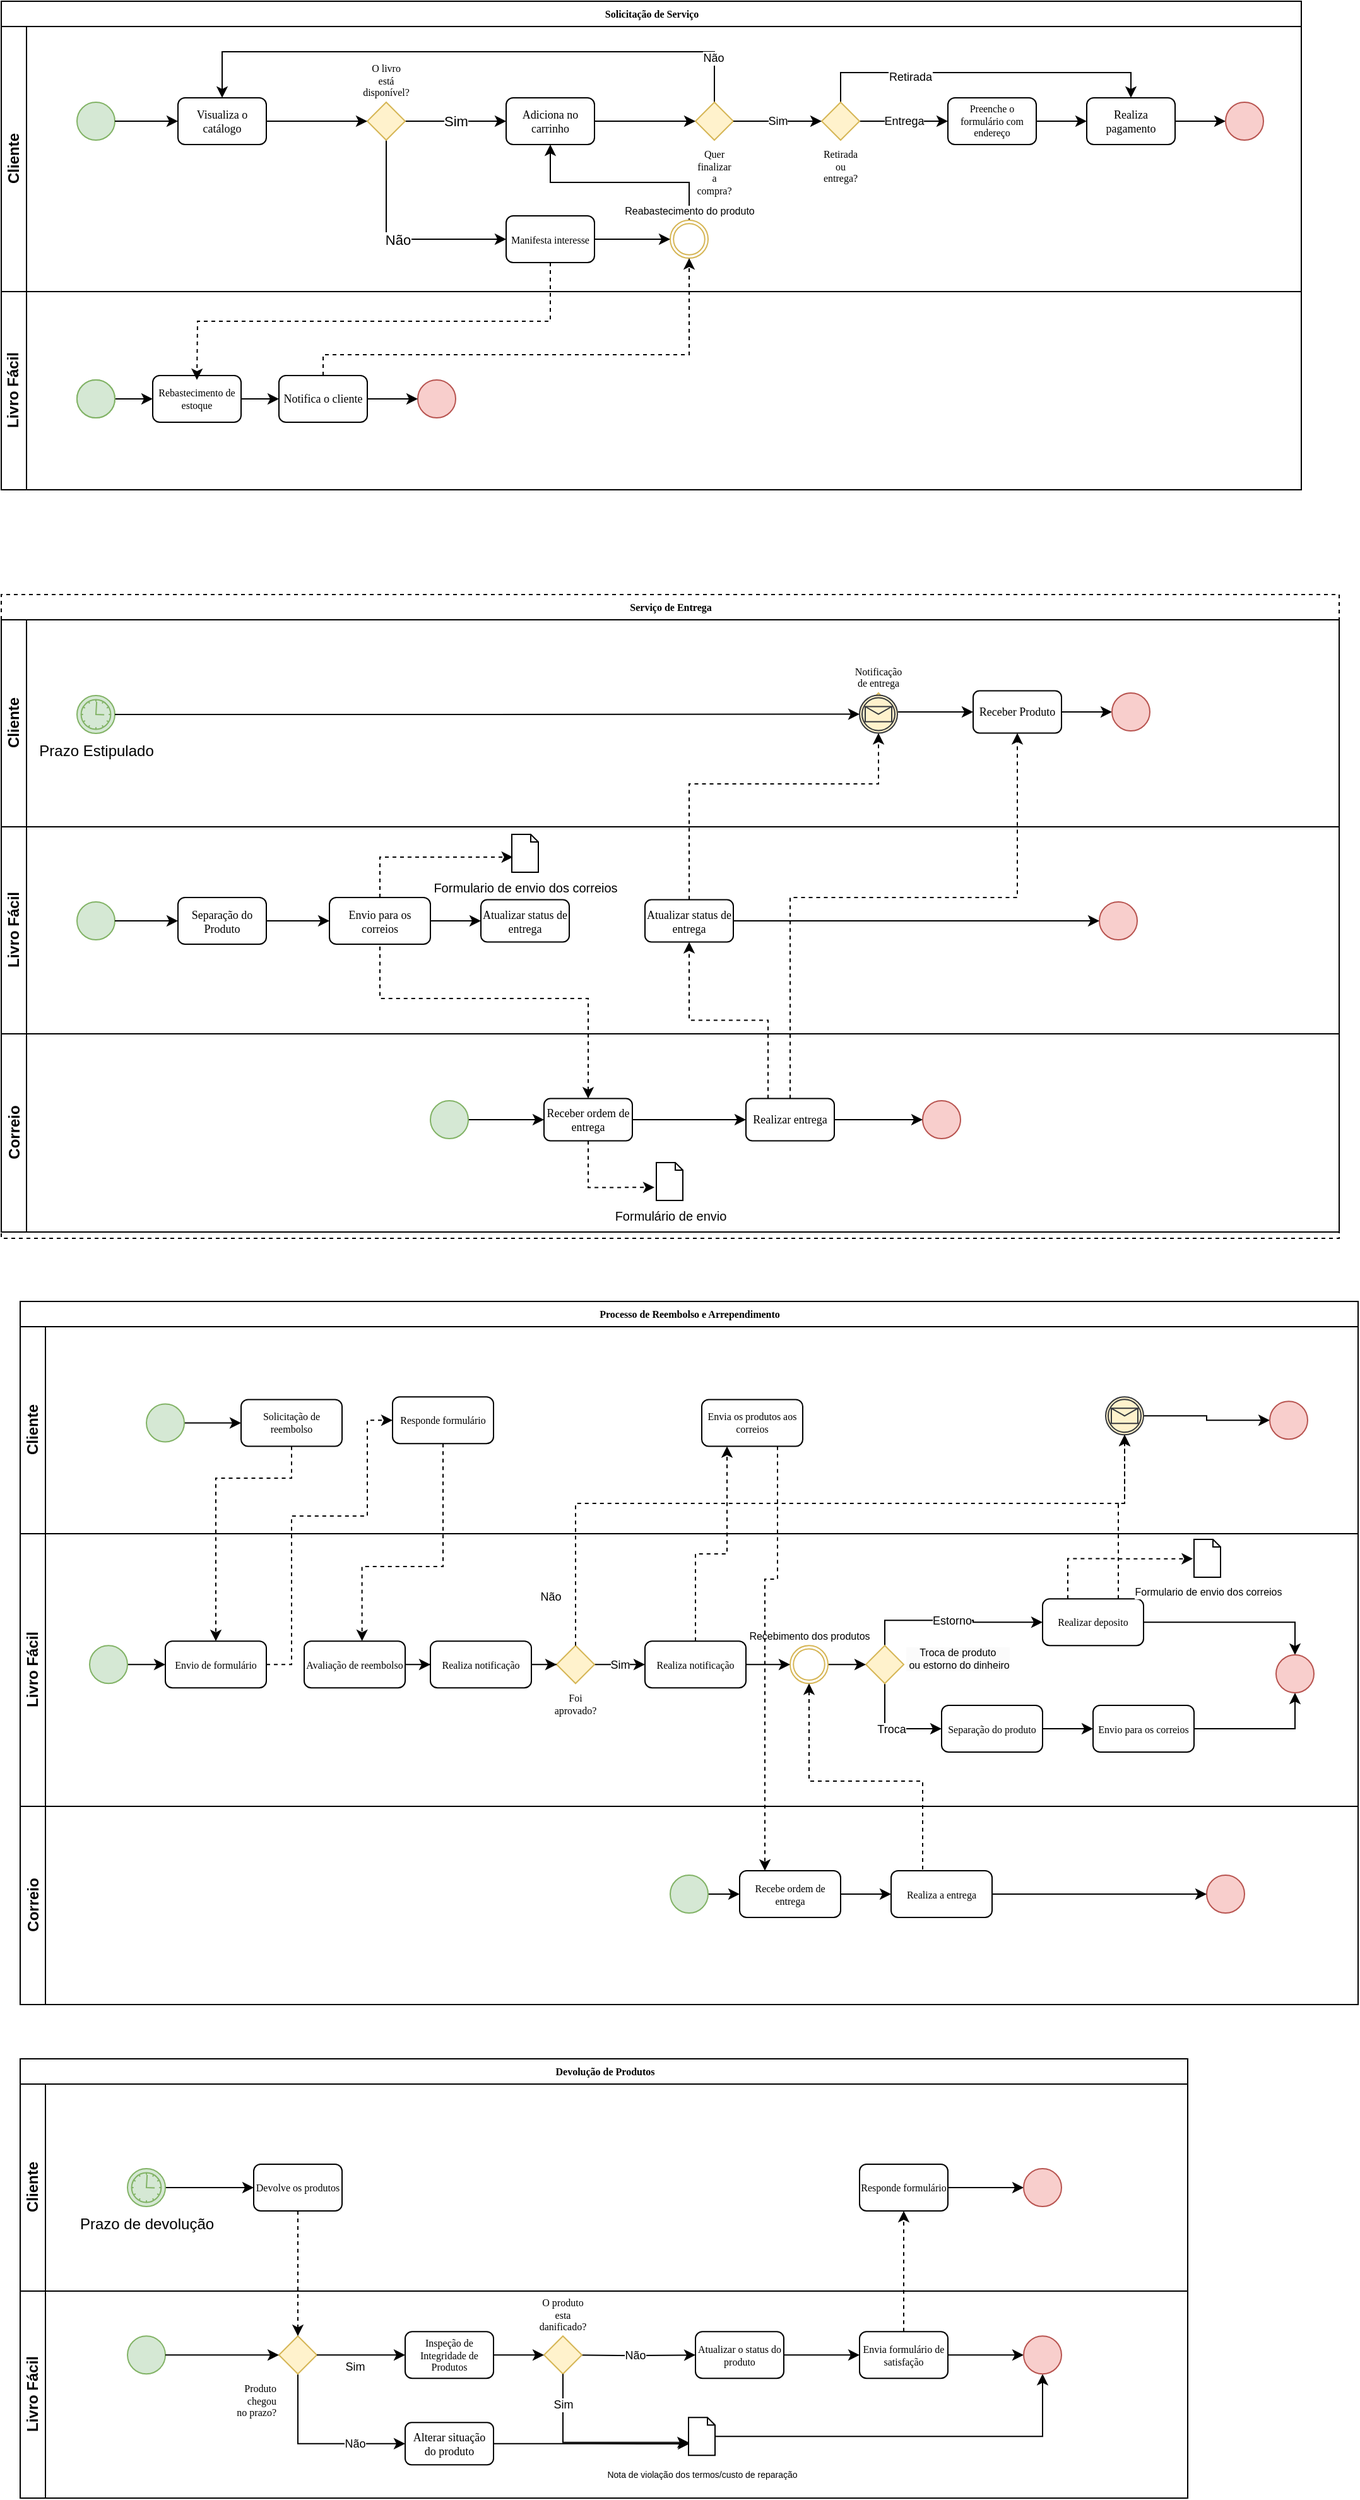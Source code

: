 <mxfile version="24.0.7" type="device">
  <diagram name="Page-1" id="c7488fd3-1785-93aa-aadb-54a6760d102a">
    <mxGraphModel dx="989" dy="1370" grid="1" gridSize="10" guides="1" tooltips="1" connect="1" arrows="1" fold="1" page="1" pageScale="1" pageWidth="1100" pageHeight="850" background="none" math="0" shadow="0">
      <root>
        <mxCell id="0" />
        <mxCell id="1" parent="0" />
        <mxCell id="oDkDdfMOv9z-UdTRqtao-38" value="Serviço de Entrega" style="swimlane;html=1;childLayout=stackLayout;horizontal=1;startSize=20;horizontalStack=0;rounded=0;shadow=0;labelBackgroundColor=none;strokeWidth=1;fontFamily=Verdana;fontSize=8;align=center;dashed=1;" parent="1" vertex="1">
          <mxGeometry x="170" y="320" width="1060" height="510" as="geometry">
            <mxRectangle x="180" y="70" width="60" height="20" as="alternateBounds" />
          </mxGeometry>
        </mxCell>
        <mxCell id="oDkDdfMOv9z-UdTRqtao-64" value="Cliente" style="swimlane;html=1;startSize=20;horizontal=0;fontSize=12;" parent="oDkDdfMOv9z-UdTRqtao-38" vertex="1">
          <mxGeometry y="20" width="1060" height="164" as="geometry" />
        </mxCell>
        <mxCell id="zch4wGWHLApjYv__tpyH-126" value="Prazo Estipulado" style="points=[[0.145,0.145,0],[0.5,0,0],[0.855,0.145,0],[1,0.5,0],[0.855,0.855,0],[0.5,1,0],[0.145,0.855,0],[0,0.5,0]];shape=mxgraph.bpmn.event;html=1;verticalLabelPosition=bottom;labelBackgroundColor=#ffffff;verticalAlign=top;align=center;perimeter=ellipsePerimeter;outlineConnect=0;aspect=fixed;outline=standard;symbol=timer;fillColor=#d5e8d4;strokeColor=#82b366;" parent="oDkDdfMOv9z-UdTRqtao-64" vertex="1">
          <mxGeometry x="60" y="60" width="30" height="30" as="geometry" />
        </mxCell>
        <mxCell id="swSnG9m5OOfU6qNl_l5P-183" style="edgeStyle=orthogonalEdgeStyle;rounded=0;orthogonalLoop=1;jettySize=auto;html=1;entryX=0;entryY=0.5;entryDx=0;entryDy=0;" parent="oDkDdfMOv9z-UdTRqtao-64" source="swSnG9m5OOfU6qNl_l5P-180" target="swSnG9m5OOfU6qNl_l5P-200" edge="1">
          <mxGeometry relative="1" as="geometry">
            <mxPoint x="760" y="73" as="targetPoint" />
          </mxGeometry>
        </mxCell>
        <mxCell id="swSnG9m5OOfU6qNl_l5P-180" value="Notificação de entrega" style="strokeWidth=1;html=1;shape=mxgraph.flowchart.decision;whiteSpace=wrap;rounded=1;shadow=0;labelBackgroundColor=none;fontFamily=Verdana;fontSize=8;align=center;fillColor=#fff2cc;strokeColor=#d6b656;verticalAlign=bottom;labelPosition=center;verticalLabelPosition=top;" parent="oDkDdfMOv9z-UdTRqtao-64" vertex="1">
          <mxGeometry x="680" y="58.0" width="30" height="30" as="geometry" />
        </mxCell>
        <mxCell id="swSnG9m5OOfU6qNl_l5P-196" value="" style="shape=mxgraph.signs.tech.mail;html=1;pointerEvents=1;verticalLabelPosition=bottom;verticalAlign=top;align=center;fillColor=#e3c800;strokeColor=#B09500;fontColor=#000000;" parent="oDkDdfMOv9z-UdTRqtao-64" vertex="1">
          <mxGeometry x="687.75" y="67.75" width="14.5" height="10.5" as="geometry" />
        </mxCell>
        <mxCell id="swSnG9m5OOfU6qNl_l5P-199" value="" style="points=[[0.145,0.145,0],[0.5,0,0],[0.855,0.145,0],[1,0.5,0],[0.855,0.855,0],[0.5,1,0],[0.145,0.855,0],[0,0.5,0]];shape=mxgraph.bpmn.event;html=1;verticalLabelPosition=bottom;labelBackgroundColor=#ffffff;verticalAlign=top;align=center;perimeter=ellipsePerimeter;outlineConnect=0;aspect=fixed;outline=catching;symbol=message;fillColor=#FFF2CC;strokeColor=#36393d;fillStyle=solid;" parent="oDkDdfMOv9z-UdTRqtao-64" vertex="1">
          <mxGeometry x="680" y="59.75" width="30" height="30" as="geometry" />
        </mxCell>
        <mxCell id="swSnG9m5OOfU6qNl_l5P-201" style="edgeStyle=orthogonalEdgeStyle;rounded=0;orthogonalLoop=1;jettySize=auto;html=1;" parent="oDkDdfMOv9z-UdTRqtao-64" source="swSnG9m5OOfU6qNl_l5P-200" edge="1">
          <mxGeometry relative="1" as="geometry">
            <mxPoint x="880" y="73" as="targetPoint" />
          </mxGeometry>
        </mxCell>
        <mxCell id="swSnG9m5OOfU6qNl_l5P-200" value="Receber Produto" style="rounded=1;whiteSpace=wrap;html=1;shadow=0;labelBackgroundColor=none;strokeWidth=1;fontFamily=Verdana;fontSize=9;align=center;" parent="oDkDdfMOv9z-UdTRqtao-64" vertex="1">
          <mxGeometry x="770" y="56.25" width="70" height="33.5" as="geometry" />
        </mxCell>
        <mxCell id="swSnG9m5OOfU6qNl_l5P-202" value="" style="ellipse;whiteSpace=wrap;html=1;rounded=0;shadow=0;labelBackgroundColor=none;strokeWidth=1;fontFamily=Verdana;fontSize=8;align=center;fillColor=#f8cecc;strokeColor=#b85450;" parent="oDkDdfMOv9z-UdTRqtao-64" vertex="1">
          <mxGeometry x="880" y="58" width="30" height="30" as="geometry" />
        </mxCell>
        <mxCell id="kiecp96W7NMD4S45cnNi-111" style="edgeStyle=orthogonalEdgeStyle;rounded=0;orthogonalLoop=1;jettySize=auto;html=1;exitX=1;exitY=0.5;exitDx=0;exitDy=0;exitPerimeter=0;entryX=0;entryY=0.5;entryDx=0;entryDy=0;entryPerimeter=0;" parent="oDkDdfMOv9z-UdTRqtao-64" source="zch4wGWHLApjYv__tpyH-126" target="swSnG9m5OOfU6qNl_l5P-199" edge="1">
          <mxGeometry relative="1" as="geometry" />
        </mxCell>
        <mxCell id="zch4wGWHLApjYv__tpyH-112" value="Livro Fácil" style="swimlane;html=1;startSize=20;horizontal=0;fontSize=12;" parent="oDkDdfMOv9z-UdTRqtao-38" vertex="1">
          <mxGeometry y="184" width="1060" height="164" as="geometry" />
        </mxCell>
        <mxCell id="zch4wGWHLApjYv__tpyH-100" value="" style="ellipse;whiteSpace=wrap;html=1;rounded=0;shadow=0;labelBackgroundColor=none;strokeWidth=1;fontFamily=Verdana;fontSize=8;align=center;fillColor=#d5e8d4;strokeColor=#82b366;" parent="zch4wGWHLApjYv__tpyH-112" vertex="1">
          <mxGeometry x="60" y="59.5" width="30" height="30" as="geometry" />
        </mxCell>
        <mxCell id="zch4wGWHLApjYv__tpyH-101" style="edgeStyle=orthogonalEdgeStyle;rounded=0;orthogonalLoop=1;jettySize=auto;html=1;entryX=0;entryY=0.5;entryDx=0;entryDy=0;entryPerimeter=0;exitX=1;exitY=0.5;exitDx=0;exitDy=0;" parent="zch4wGWHLApjYv__tpyH-112" source="zch4wGWHLApjYv__tpyH-100" edge="1">
          <mxGeometry relative="1" as="geometry">
            <mxPoint x="90" y="74.5" as="sourcePoint" />
            <mxPoint x="140" y="74.5" as="targetPoint" />
            <Array as="points" />
          </mxGeometry>
        </mxCell>
        <mxCell id="zch4wGWHLApjYv__tpyH-102" style="edgeStyle=orthogonalEdgeStyle;rounded=0;orthogonalLoop=1;jettySize=auto;html=1;entryX=0;entryY=0.5;entryDx=0;entryDy=0;" parent="zch4wGWHLApjYv__tpyH-112" source="zch4wGWHLApjYv__tpyH-103" target="zch4wGWHLApjYv__tpyH-105" edge="1">
          <mxGeometry relative="1" as="geometry" />
        </mxCell>
        <mxCell id="zch4wGWHLApjYv__tpyH-103" value="Separação do Produto" style="rounded=1;whiteSpace=wrap;html=1;shadow=0;labelBackgroundColor=none;strokeWidth=1;fontFamily=Verdana;fontSize=9;align=center;" parent="zch4wGWHLApjYv__tpyH-112" vertex="1">
          <mxGeometry x="140" y="56" width="70" height="37" as="geometry" />
        </mxCell>
        <mxCell id="zch4wGWHLApjYv__tpyH-105" value="&lt;font style=&quot;font-size: 9px;&quot;&gt;Envio para os correios&lt;br style=&quot;font-size: 9px;&quot;&gt;&lt;/font&gt;" style="rounded=1;whiteSpace=wrap;html=1;shadow=0;labelBackgroundColor=none;strokeWidth=1;fontFamily=Verdana;fontSize=9;align=center;" parent="zch4wGWHLApjYv__tpyH-112" vertex="1">
          <mxGeometry x="260" y="56" width="80" height="37" as="geometry" />
        </mxCell>
        <mxCell id="ZJoQX-y0C0dIPTOLn4gF-4" value="" style="ellipse;whiteSpace=wrap;html=1;rounded=0;shadow=0;labelBackgroundColor=none;strokeWidth=1;fontFamily=Verdana;fontSize=8;align=center;fillColor=#f8cecc;strokeColor=#b85450;" parent="zch4wGWHLApjYv__tpyH-112" vertex="1">
          <mxGeometry x="870" y="59.5" width="30" height="30" as="geometry" />
        </mxCell>
        <mxCell id="zch4wGWHLApjYv__tpyH-110" value="Formulario de envio dos correios" style="html=1;verticalLabelPosition=bottom;align=center;labelBackgroundColor=default;verticalAlign=top;strokeWidth=1;strokeColor=#000000;shadow=0;dashed=0;shape=mxgraph.ios7.icons.document;fontColor=default;fontSize=10;" parent="zch4wGWHLApjYv__tpyH-112" vertex="1">
          <mxGeometry x="404.5" y="6" width="21" height="30" as="geometry" />
        </mxCell>
        <mxCell id="ZJoQX-y0C0dIPTOLn4gF-9" style="edgeStyle=orthogonalEdgeStyle;rounded=0;orthogonalLoop=1;jettySize=auto;html=1;exitX=0.5;exitY=0;exitDx=0;exitDy=0;entryX=0.04;entryY=0.6;entryDx=0;entryDy=0;entryPerimeter=0;dashed=1;" parent="zch4wGWHLApjYv__tpyH-112" source="zch4wGWHLApjYv__tpyH-105" target="zch4wGWHLApjYv__tpyH-110" edge="1">
          <mxGeometry relative="1" as="geometry" />
        </mxCell>
        <mxCell id="kiecp96W7NMD4S45cnNi-119" style="edgeStyle=orthogonalEdgeStyle;rounded=0;orthogonalLoop=1;jettySize=auto;html=1;exitX=1;exitY=0.5;exitDx=0;exitDy=0;entryX=0;entryY=0.5;entryDx=0;entryDy=0;" parent="zch4wGWHLApjYv__tpyH-112" source="ZJoQX-y0C0dIPTOLn4gF-14" target="ZJoQX-y0C0dIPTOLn4gF-4" edge="1">
          <mxGeometry relative="1" as="geometry" />
        </mxCell>
        <mxCell id="ZJoQX-y0C0dIPTOLn4gF-14" value="Atualizar status de entrega" style="rounded=1;whiteSpace=wrap;html=1;shadow=0;labelBackgroundColor=none;strokeWidth=1;fontFamily=Verdana;fontSize=9;align=center;" parent="zch4wGWHLApjYv__tpyH-112" vertex="1">
          <mxGeometry x="510" y="57.75" width="70" height="33.5" as="geometry" />
        </mxCell>
        <mxCell id="kiecp96W7NMD4S45cnNi-122" value="Atualizar status de entrega" style="rounded=1;whiteSpace=wrap;html=1;shadow=0;labelBackgroundColor=none;strokeWidth=1;fontFamily=Verdana;fontSize=9;align=center;" parent="zch4wGWHLApjYv__tpyH-112" vertex="1">
          <mxGeometry x="380" y="57.75" width="70" height="33.5" as="geometry" />
        </mxCell>
        <mxCell id="kiecp96W7NMD4S45cnNi-123" value="" style="edgeStyle=orthogonalEdgeStyle;rounded=0;orthogonalLoop=1;jettySize=auto;html=1;exitX=1;exitY=0.5;exitDx=0;exitDy=0;entryX=0;entryY=0.5;entryDx=0;entryDy=0;" parent="zch4wGWHLApjYv__tpyH-112" source="zch4wGWHLApjYv__tpyH-105" target="kiecp96W7NMD4S45cnNi-122" edge="1">
          <mxGeometry relative="1" as="geometry">
            <mxPoint x="510" y="579" as="sourcePoint" />
            <mxPoint x="680" y="579" as="targetPoint" />
          </mxGeometry>
        </mxCell>
        <mxCell id="oDkDdfMOv9z-UdTRqtao-34" value="Correio" style="swimlane;html=1;startSize=20;horizontal=0;fontSize=12;align=center;" parent="oDkDdfMOv9z-UdTRqtao-38" vertex="1">
          <mxGeometry y="348" width="1060" height="157" as="geometry" />
        </mxCell>
        <mxCell id="kiecp96W7NMD4S45cnNi-117" style="edgeStyle=orthogonalEdgeStyle;rounded=0;orthogonalLoop=1;jettySize=auto;html=1;exitX=1;exitY=0.5;exitDx=0;exitDy=0;entryX=0;entryY=0.5;entryDx=0;entryDy=0;" parent="oDkDdfMOv9z-UdTRqtao-34" source="swSnG9m5OOfU6qNl_l5P-161" target="swSnG9m5OOfU6qNl_l5P-167" edge="1">
          <mxGeometry relative="1" as="geometry" />
        </mxCell>
        <mxCell id="swSnG9m5OOfU6qNl_l5P-161" value="Receber ordem de entrega" style="rounded=1;whiteSpace=wrap;html=1;shadow=0;labelBackgroundColor=none;strokeWidth=1;fontFamily=Verdana;fontSize=9;align=center;" parent="oDkDdfMOv9z-UdTRqtao-34" vertex="1">
          <mxGeometry x="430" y="51.25" width="70" height="33.5" as="geometry" />
        </mxCell>
        <mxCell id="swSnG9m5OOfU6qNl_l5P-167" value="Realizar entrega" style="rounded=1;whiteSpace=wrap;html=1;shadow=0;labelBackgroundColor=none;strokeWidth=1;fontFamily=Verdana;fontSize=9;align=center;" parent="oDkDdfMOv9z-UdTRqtao-34" vertex="1">
          <mxGeometry x="590" y="51.25" width="70" height="33.5" as="geometry" />
        </mxCell>
        <mxCell id="swSnG9m5OOfU6qNl_l5P-169" value="" style="ellipse;whiteSpace=wrap;html=1;rounded=0;shadow=0;labelBackgroundColor=none;strokeWidth=1;fontFamily=Verdana;fontSize=8;align=center;fillColor=#f8cecc;strokeColor=#b85450;" parent="oDkDdfMOv9z-UdTRqtao-34" vertex="1">
          <mxGeometry x="730" y="53" width="30" height="30" as="geometry" />
        </mxCell>
        <mxCell id="ZJoQX-y0C0dIPTOLn4gF-6" style="edgeStyle=orthogonalEdgeStyle;rounded=0;orthogonalLoop=1;jettySize=auto;html=1;exitX=1;exitY=0.5;exitDx=0;exitDy=0;entryX=0;entryY=0.5;entryDx=0;entryDy=0;" parent="oDkDdfMOv9z-UdTRqtao-34" source="ZJoQX-y0C0dIPTOLn4gF-5" target="swSnG9m5OOfU6qNl_l5P-161" edge="1">
          <mxGeometry relative="1" as="geometry" />
        </mxCell>
        <mxCell id="ZJoQX-y0C0dIPTOLn4gF-5" value="" style="ellipse;whiteSpace=wrap;html=1;rounded=0;shadow=0;labelBackgroundColor=none;strokeWidth=1;fontFamily=Verdana;fontSize=8;align=center;fillColor=#d5e8d4;strokeColor=#82b366;" parent="oDkDdfMOv9z-UdTRqtao-34" vertex="1">
          <mxGeometry x="340" y="53" width="30" height="30" as="geometry" />
        </mxCell>
        <mxCell id="ZJoQX-y0C0dIPTOLn4gF-12" style="edgeStyle=orthogonalEdgeStyle;rounded=0;orthogonalLoop=1;jettySize=auto;html=1;exitX=1;exitY=0.5;exitDx=0;exitDy=0;entryX=0;entryY=0.5;entryDx=0;entryDy=0;" parent="oDkDdfMOv9z-UdTRqtao-34" source="swSnG9m5OOfU6qNl_l5P-167" target="swSnG9m5OOfU6qNl_l5P-169" edge="1">
          <mxGeometry relative="1" as="geometry">
            <mxPoint x="810" y="68" as="sourcePoint" />
          </mxGeometry>
        </mxCell>
        <mxCell id="kiecp96W7NMD4S45cnNi-112" value="Formulário de envio" style="html=1;verticalLabelPosition=bottom;align=center;labelBackgroundColor=default;verticalAlign=top;strokeWidth=1;strokeColor=#000000;shadow=0;dashed=0;shape=mxgraph.ios7.icons.document;fontColor=default;fontSize=10;" parent="oDkDdfMOv9z-UdTRqtao-34" vertex="1">
          <mxGeometry x="519" y="102" width="21" height="30" as="geometry" />
        </mxCell>
        <mxCell id="kiecp96W7NMD4S45cnNi-113" style="edgeStyle=orthogonalEdgeStyle;rounded=0;orthogonalLoop=1;jettySize=auto;html=1;exitX=0.5;exitY=1;exitDx=0;exitDy=0;entryX=-0.071;entryY=0.656;entryDx=0;entryDy=0;entryPerimeter=0;dashed=1;" parent="oDkDdfMOv9z-UdTRqtao-34" source="swSnG9m5OOfU6qNl_l5P-161" target="kiecp96W7NMD4S45cnNi-112" edge="1">
          <mxGeometry relative="1" as="geometry">
            <Array as="points">
              <mxPoint x="465" y="122" />
            </Array>
          </mxGeometry>
        </mxCell>
        <mxCell id="swSnG9m5OOfU6qNl_l5P-177" style="edgeStyle=orthogonalEdgeStyle;rounded=0;orthogonalLoop=1;jettySize=auto;html=1;entryX=0.5;entryY=1;entryDx=0;entryDy=0;dashed=1;exitX=0.5;exitY=0;exitDx=0;exitDy=0;" parent="oDkDdfMOv9z-UdTRqtao-38" source="swSnG9m5OOfU6qNl_l5P-167" target="swSnG9m5OOfU6qNl_l5P-200" edge="1">
          <mxGeometry relative="1" as="geometry">
            <mxPoint x="695" y="108" as="targetPoint" />
            <Array as="points">
              <mxPoint x="625" y="240" />
              <mxPoint x="805" y="240" />
            </Array>
          </mxGeometry>
        </mxCell>
        <mxCell id="ZJoQX-y0C0dIPTOLn4gF-8" style="edgeStyle=orthogonalEdgeStyle;rounded=0;orthogonalLoop=1;jettySize=auto;html=1;exitX=0.5;exitY=0;exitDx=0;exitDy=0;entryX=0.5;entryY=1;entryDx=0;entryDy=0;endArrow=none;endFill=0;startArrow=classic;startFill=1;dashed=1;" parent="oDkDdfMOv9z-UdTRqtao-38" source="swSnG9m5OOfU6qNl_l5P-161" target="zch4wGWHLApjYv__tpyH-105" edge="1">
          <mxGeometry relative="1" as="geometry">
            <Array as="points">
              <mxPoint x="465" y="320" />
              <mxPoint x="300" y="320" />
            </Array>
          </mxGeometry>
        </mxCell>
        <mxCell id="kiecp96W7NMD4S45cnNi-120" style="edgeStyle=orthogonalEdgeStyle;rounded=0;orthogonalLoop=1;jettySize=auto;html=1;exitX=0.5;exitY=0;exitDx=0;exitDy=0;dashed=1;" parent="oDkDdfMOv9z-UdTRqtao-38" source="ZJoQX-y0C0dIPTOLn4gF-14" target="swSnG9m5OOfU6qNl_l5P-199" edge="1">
          <mxGeometry relative="1" as="geometry">
            <Array as="points">
              <mxPoint x="545" y="150" />
              <mxPoint x="695" y="150" />
            </Array>
          </mxGeometry>
        </mxCell>
        <mxCell id="kiecp96W7NMD4S45cnNi-121" style="edgeStyle=orthogonalEdgeStyle;rounded=0;orthogonalLoop=1;jettySize=auto;html=1;exitX=0.25;exitY=0;exitDx=0;exitDy=0;entryX=0.5;entryY=1;entryDx=0;entryDy=0;dashed=1;" parent="oDkDdfMOv9z-UdTRqtao-38" source="swSnG9m5OOfU6qNl_l5P-167" target="ZJoQX-y0C0dIPTOLn4gF-14" edge="1">
          <mxGeometry relative="1" as="geometry" />
        </mxCell>
        <mxCell id="oDkDdfMOv9z-UdTRqtao-147" value="Devolução de Produtos" style="swimlane;html=1;childLayout=stackLayout;horizontal=1;startSize=20;horizontalStack=0;rounded=0;shadow=0;labelBackgroundColor=none;strokeWidth=1;fontFamily=Verdana;fontSize=8;align=center;" parent="1" vertex="1">
          <mxGeometry x="185" y="1480" width="925" height="348" as="geometry">
            <mxRectangle x="180" y="70" width="60" height="20" as="alternateBounds" />
          </mxGeometry>
        </mxCell>
        <mxCell id="5jouWqX__LbJxB1AvhS5-9" value="Cliente" style="swimlane;html=1;startSize=20;horizontal=0;fontSize=12;" vertex="1" parent="oDkDdfMOv9z-UdTRqtao-147">
          <mxGeometry y="20" width="925" height="164" as="geometry" />
        </mxCell>
        <mxCell id="5jouWqX__LbJxB1AvhS5-12" value="Devolve os produtos" style="rounded=1;whiteSpace=wrap;html=1;shadow=0;labelBackgroundColor=none;strokeWidth=1;fontFamily=Verdana;fontSize=8;align=center;" vertex="1" parent="5jouWqX__LbJxB1AvhS5-9">
          <mxGeometry x="185" y="63.5" width="70" height="37" as="geometry" />
        </mxCell>
        <mxCell id="5jouWqX__LbJxB1AvhS5-17" style="edgeStyle=orthogonalEdgeStyle;rounded=0;orthogonalLoop=1;jettySize=auto;html=1;exitX=1;exitY=0.5;exitDx=0;exitDy=0;entryX=0;entryY=0.5;entryDx=0;entryDy=0;" edge="1" parent="5jouWqX__LbJxB1AvhS5-9" source="5jouWqX__LbJxB1AvhS5-14" target="5jouWqX__LbJxB1AvhS5-15">
          <mxGeometry relative="1" as="geometry" />
        </mxCell>
        <mxCell id="5jouWqX__LbJxB1AvhS5-14" value="Responde formulário" style="rounded=1;whiteSpace=wrap;html=1;shadow=0;labelBackgroundColor=none;strokeWidth=1;fontFamily=Verdana;fontSize=8;align=center;" vertex="1" parent="5jouWqX__LbJxB1AvhS5-9">
          <mxGeometry x="665" y="63.5" width="70" height="37" as="geometry" />
        </mxCell>
        <mxCell id="5jouWqX__LbJxB1AvhS5-15" value="" style="ellipse;whiteSpace=wrap;html=1;rounded=0;shadow=0;labelBackgroundColor=none;strokeWidth=1;fontFamily=Verdana;fontSize=8;align=center;fillColor=#f8cecc;strokeColor=#b85450;" vertex="1" parent="5jouWqX__LbJxB1AvhS5-9">
          <mxGeometry x="795" y="67" width="30" height="30" as="geometry" />
        </mxCell>
        <mxCell id="5jouWqX__LbJxB1AvhS5-21" style="edgeStyle=orthogonalEdgeStyle;rounded=0;orthogonalLoop=1;jettySize=auto;html=1;entryX=0;entryY=0.5;entryDx=0;entryDy=0;" edge="1" parent="5jouWqX__LbJxB1AvhS5-9" source="5jouWqX__LbJxB1AvhS5-3" target="5jouWqX__LbJxB1AvhS5-12">
          <mxGeometry relative="1" as="geometry" />
        </mxCell>
        <mxCell id="5jouWqX__LbJxB1AvhS5-3" value="Prazo de devolução" style="points=[[0.145,0.145,0],[0.5,0,0],[0.855,0.145,0],[1,0.5,0],[0.855,0.855,0],[0.5,1,0],[0.145,0.855,0],[0,0.5,0]];shape=mxgraph.bpmn.event;html=1;verticalLabelPosition=bottom;labelBackgroundColor=#ffffff;verticalAlign=top;align=center;perimeter=ellipsePerimeter;outlineConnect=0;aspect=fixed;outline=standard;symbol=timer;fillColor=#d5e8d4;strokeColor=#82b366;" vertex="1" parent="5jouWqX__LbJxB1AvhS5-9">
          <mxGeometry x="85" y="67.0" width="30" height="30" as="geometry" />
        </mxCell>
        <mxCell id="oDkDdfMOv9z-UdTRqtao-157" value="Livro Fácil" style="swimlane;html=1;startSize=20;horizontal=0;fontSize=12;" parent="oDkDdfMOv9z-UdTRqtao-147" vertex="1">
          <mxGeometry y="184" width="925" height="164" as="geometry" />
        </mxCell>
        <mxCell id="gmefD0pqe3giMQfiXoSQ-2" value="Não" style="edgeStyle=orthogonalEdgeStyle;rounded=0;orthogonalLoop=1;jettySize=auto;html=1;exitX=0.5;exitY=1;exitDx=0;exitDy=0;exitPerimeter=0;entryX=0;entryY=0.5;entryDx=0;entryDy=0;fontSize=9;" parent="oDkDdfMOv9z-UdTRqtao-157" source="oDkDdfMOv9z-UdTRqtao-171" target="gmefD0pqe3giMQfiXoSQ-7" edge="1">
          <mxGeometry x="0.43" relative="1" as="geometry">
            <mxPoint x="272" y="115.13" as="targetPoint" />
            <mxPoint as="offset" />
          </mxGeometry>
        </mxCell>
        <mxCell id="oDkDdfMOv9z-UdTRqtao-171" value="Produto chegou no prazo?" style="strokeWidth=1;html=1;shape=mxgraph.flowchart.decision;whiteSpace=wrap;rounded=1;shadow=0;labelBackgroundColor=none;fontFamily=Verdana;fontSize=8;align=right;fillColor=#fff2cc;strokeColor=#d6b656;verticalAlign=top;labelPosition=left;verticalLabelPosition=bottom;" parent="oDkDdfMOv9z-UdTRqtao-157" vertex="1">
          <mxGeometry x="205" y="35.63" width="30" height="30" as="geometry" />
        </mxCell>
        <mxCell id="kiecp96W7NMD4S45cnNi-183" style="edgeStyle=orthogonalEdgeStyle;rounded=0;orthogonalLoop=1;jettySize=auto;html=1;entryX=0.5;entryY=1;entryDx=0;entryDy=0;" parent="oDkDdfMOv9z-UdTRqtao-157" source="oDkDdfMOv9z-UdTRqtao-181" target="oDkDdfMOv9z-UdTRqtao-196" edge="1">
          <mxGeometry relative="1" as="geometry" />
        </mxCell>
        <mxCell id="oDkDdfMOv9z-UdTRqtao-181" value="&lt;span style=&quot;font-size: 7px;&quot;&gt;Nota de violação dos termos/custo de reparação&lt;/span&gt;" style="html=1;verticalLabelPosition=bottom;align=center;labelBackgroundColor=default;verticalAlign=top;strokeWidth=1;strokeColor=#000000;shadow=0;dashed=0;shape=mxgraph.ios7.icons.document;fontColor=default;" parent="oDkDdfMOv9z-UdTRqtao-157" vertex="1">
          <mxGeometry x="529.5" y="100.13" width="21" height="30" as="geometry" />
        </mxCell>
        <mxCell id="oDkDdfMOv9z-UdTRqtao-182" value="&lt;font style=&quot;font-size: 9px;&quot;&gt;Não&lt;/font&gt;" style="edgeStyle=orthogonalEdgeStyle;rounded=0;orthogonalLoop=1;jettySize=auto;html=1;entryX=0;entryY=0.5;entryDx=0;entryDy=0;fontSize=9;" parent="oDkDdfMOv9z-UdTRqtao-157" edge="1" target="oDkDdfMOv9z-UdTRqtao-186">
          <mxGeometry relative="1" as="geometry">
            <mxPoint x="502.41" y="50.852" as="targetPoint" />
            <mxPoint x="437" y="50.633" as="sourcePoint" />
          </mxGeometry>
        </mxCell>
        <mxCell id="oDkDdfMOv9z-UdTRqtao-185" value="O produto esta danificado?" style="strokeWidth=1;html=1;shape=mxgraph.flowchart.decision;whiteSpace=wrap;rounded=1;shadow=0;labelBackgroundColor=none;fontFamily=Verdana;fontSize=8;align=center;fillColor=#fff2cc;strokeColor=#d6b656;verticalAlign=bottom;labelPosition=center;verticalLabelPosition=top;" parent="oDkDdfMOv9z-UdTRqtao-157" vertex="1">
          <mxGeometry x="415" y="35.63" width="30" height="30" as="geometry" />
        </mxCell>
        <mxCell id="5jouWqX__LbJxB1AvhS5-6" style="edgeStyle=orthogonalEdgeStyle;rounded=0;orthogonalLoop=1;jettySize=auto;html=1;exitX=1;exitY=0.5;exitDx=0;exitDy=0;entryX=0;entryY=0.5;entryDx=0;entryDy=0;" edge="1" parent="oDkDdfMOv9z-UdTRqtao-157" source="5jouWqX__LbJxB1AvhS5-7" target="oDkDdfMOv9z-UdTRqtao-196">
          <mxGeometry relative="1" as="geometry" />
        </mxCell>
        <mxCell id="oDkDdfMOv9z-UdTRqtao-186" value="Atualizar o status do produto" style="rounded=1;whiteSpace=wrap;html=1;shadow=0;labelBackgroundColor=none;strokeWidth=1;fontFamily=Verdana;fontSize=8;align=center;" parent="oDkDdfMOv9z-UdTRqtao-157" vertex="1">
          <mxGeometry x="535" y="32.13" width="70" height="37" as="geometry" />
        </mxCell>
        <mxCell id="oDkDdfMOv9z-UdTRqtao-196" value="" style="ellipse;whiteSpace=wrap;html=1;rounded=0;shadow=0;labelBackgroundColor=none;strokeWidth=1;fontFamily=Verdana;fontSize=8;align=center;fillColor=#f8cecc;strokeColor=#b85450;" parent="oDkDdfMOv9z-UdTRqtao-157" vertex="1">
          <mxGeometry x="795" y="35.63" width="30" height="30" as="geometry" />
        </mxCell>
        <mxCell id="gmefD0pqe3giMQfiXoSQ-1" value="Sim" style="edgeStyle=orthogonalEdgeStyle;rounded=0;orthogonalLoop=1;jettySize=auto;html=1;exitX=0.5;exitY=1;exitDx=0;exitDy=0;exitPerimeter=0;entryX=0.006;entryY=0.66;entryDx=0;entryDy=0;entryPerimeter=0;fontSize=9;" parent="oDkDdfMOv9z-UdTRqtao-157" source="oDkDdfMOv9z-UdTRqtao-185" target="oDkDdfMOv9z-UdTRqtao-181" edge="1">
          <mxGeometry x="-0.683" relative="1" as="geometry">
            <mxPoint as="offset" />
          </mxGeometry>
        </mxCell>
        <mxCell id="gmefD0pqe3giMQfiXoSQ-7" value="Alterar situação do produto" style="rounded=1;whiteSpace=wrap;html=1;shadow=0;labelBackgroundColor=none;strokeWidth=1;fontFamily=Verdana;fontSize=9;align=center;" parent="oDkDdfMOv9z-UdTRqtao-157" vertex="1">
          <mxGeometry x="305" y="104.13" width="70" height="33.5" as="geometry" />
        </mxCell>
        <mxCell id="5jouWqX__LbJxB1AvhS5-1" value="Sim" style="edgeStyle=orthogonalEdgeStyle;rounded=0;orthogonalLoop=1;jettySize=auto;html=1;exitX=1;exitY=0.5;exitDx=0;exitDy=0;exitPerimeter=0;entryX=0;entryY=0.5;entryDx=0;entryDy=0;entryPerimeter=0;fontSize=9;" edge="1" parent="oDkDdfMOv9z-UdTRqtao-157" source="oDkDdfMOv9z-UdTRqtao-171" target="oDkDdfMOv9z-UdTRqtao-161">
          <mxGeometry x="-0.143" y="-9" relative="1" as="geometry">
            <mxPoint as="offset" />
            <mxPoint x="420" y="1551.13" as="sourcePoint" />
            <mxPoint x="600" y="1551.13" as="targetPoint" />
          </mxGeometry>
        </mxCell>
        <mxCell id="oDkDdfMOv9z-UdTRqtao-161" value="Inspeção de Integridade de Produtos" style="rounded=1;whiteSpace=wrap;html=1;shadow=0;labelBackgroundColor=none;strokeWidth=1;fontFamily=Verdana;fontSize=8;align=center;" parent="oDkDdfMOv9z-UdTRqtao-157" vertex="1">
          <mxGeometry x="305" y="32.13" width="70" height="37" as="geometry" />
        </mxCell>
        <mxCell id="5jouWqX__LbJxB1AvhS5-2" style="edgeStyle=orthogonalEdgeStyle;rounded=0;orthogonalLoop=1;jettySize=auto;html=1;exitX=1;exitY=0.5;exitDx=0;exitDy=0;entryX=0;entryY=0.5;entryDx=0;entryDy=0;entryPerimeter=0;" edge="1" parent="oDkDdfMOv9z-UdTRqtao-157" source="oDkDdfMOv9z-UdTRqtao-161" target="oDkDdfMOv9z-UdTRqtao-185">
          <mxGeometry relative="1" as="geometry" />
        </mxCell>
        <mxCell id="5jouWqX__LbJxB1AvhS5-5" style="edgeStyle=orthogonalEdgeStyle;rounded=0;orthogonalLoop=1;jettySize=auto;html=1;exitX=1;exitY=0.5;exitDx=0;exitDy=0;entryX=0.03;entryY=0.697;entryDx=0;entryDy=0;entryPerimeter=0;" edge="1" parent="oDkDdfMOv9z-UdTRqtao-157" source="gmefD0pqe3giMQfiXoSQ-7" target="oDkDdfMOv9z-UdTRqtao-181">
          <mxGeometry relative="1" as="geometry" />
        </mxCell>
        <mxCell id="5jouWqX__LbJxB1AvhS5-8" value="" style="edgeStyle=orthogonalEdgeStyle;rounded=0;orthogonalLoop=1;jettySize=auto;html=1;exitX=1;exitY=0.5;exitDx=0;exitDy=0;entryX=0;entryY=0.5;entryDx=0;entryDy=0;" edge="1" parent="oDkDdfMOv9z-UdTRqtao-157" source="oDkDdfMOv9z-UdTRqtao-186" target="5jouWqX__LbJxB1AvhS5-7">
          <mxGeometry relative="1" as="geometry">
            <mxPoint x="790" y="1551" as="sourcePoint" />
            <mxPoint x="980" y="1551" as="targetPoint" />
          </mxGeometry>
        </mxCell>
        <mxCell id="5jouWqX__LbJxB1AvhS5-7" value="Envia formulário de satisfação" style="rounded=1;whiteSpace=wrap;html=1;shadow=0;labelBackgroundColor=none;strokeWidth=1;fontFamily=Verdana;fontSize=8;align=center;" vertex="1" parent="oDkDdfMOv9z-UdTRqtao-157">
          <mxGeometry x="665" y="32.13" width="70" height="37" as="geometry" />
        </mxCell>
        <mxCell id="5jouWqX__LbJxB1AvhS5-20" value="" style="ellipse;whiteSpace=wrap;html=1;rounded=0;shadow=0;labelBackgroundColor=none;strokeWidth=1;fontFamily=Verdana;fontSize=8;align=center;fillColor=#d5e8d4;strokeColor=#82b366;" vertex="1" parent="oDkDdfMOv9z-UdTRqtao-157">
          <mxGeometry x="85" y="35.63" width="30" height="30" as="geometry" />
        </mxCell>
        <mxCell id="5jouWqX__LbJxB1AvhS5-22" style="edgeStyle=orthogonalEdgeStyle;rounded=0;orthogonalLoop=1;jettySize=auto;html=1;entryX=0;entryY=0.5;entryDx=0;entryDy=0;entryPerimeter=0;" edge="1" parent="oDkDdfMOv9z-UdTRqtao-157" source="5jouWqX__LbJxB1AvhS5-20" target="oDkDdfMOv9z-UdTRqtao-171">
          <mxGeometry relative="1" as="geometry" />
        </mxCell>
        <mxCell id="5jouWqX__LbJxB1AvhS5-18" style="edgeStyle=orthogonalEdgeStyle;rounded=0;orthogonalLoop=1;jettySize=auto;html=1;exitX=0.5;exitY=0;exitDx=0;exitDy=0;entryX=0.5;entryY=1;entryDx=0;entryDy=0;dashed=1;" edge="1" parent="oDkDdfMOv9z-UdTRqtao-147" source="5jouWqX__LbJxB1AvhS5-7" target="5jouWqX__LbJxB1AvhS5-14">
          <mxGeometry relative="1" as="geometry" />
        </mxCell>
        <mxCell id="5jouWqX__LbJxB1AvhS5-19" style="edgeStyle=orthogonalEdgeStyle;rounded=0;orthogonalLoop=1;jettySize=auto;html=1;exitX=0.5;exitY=1;exitDx=0;exitDy=0;entryX=0.5;entryY=0;entryDx=0;entryDy=0;entryPerimeter=0;dashed=1;" edge="1" parent="oDkDdfMOv9z-UdTRqtao-147" source="5jouWqX__LbJxB1AvhS5-12" target="oDkDdfMOv9z-UdTRqtao-171">
          <mxGeometry relative="1" as="geometry" />
        </mxCell>
        <mxCell id="swSnG9m5OOfU6qNl_l5P-3" value="Processo de Reembolso e Arrependimento" style="swimlane;html=1;childLayout=stackLayout;horizontal=1;startSize=20;horizontalStack=0;rounded=0;shadow=0;labelBackgroundColor=none;strokeWidth=1;fontFamily=Verdana;fontSize=8;align=center;" parent="1" vertex="1">
          <mxGeometry x="185" y="880" width="1060" height="557" as="geometry">
            <mxRectangle x="180" y="70" width="60" height="20" as="alternateBounds" />
          </mxGeometry>
        </mxCell>
        <mxCell id="swSnG9m5OOfU6qNl_l5P-4" value="Cliente" style="swimlane;html=1;startSize=20;horizontal=0;fontSize=12;" parent="swSnG9m5OOfU6qNl_l5P-3" vertex="1">
          <mxGeometry y="20" width="1060" height="164" as="geometry" />
        </mxCell>
        <mxCell id="ZJoQX-y0C0dIPTOLn4gF-24" style="edgeStyle=orthogonalEdgeStyle;rounded=0;orthogonalLoop=1;jettySize=auto;html=1;exitX=1;exitY=0.5;exitDx=0;exitDy=0;entryX=0;entryY=0.5;entryDx=0;entryDy=0;" parent="swSnG9m5OOfU6qNl_l5P-4" source="swSnG9m5OOfU6qNl_l5P-56" target="ZJoQX-y0C0dIPTOLn4gF-21" edge="1">
          <mxGeometry relative="1" as="geometry" />
        </mxCell>
        <mxCell id="swSnG9m5OOfU6qNl_l5P-56" value="" style="ellipse;whiteSpace=wrap;html=1;rounded=0;shadow=0;labelBackgroundColor=none;strokeWidth=1;fontFamily=Verdana;fontSize=8;align=center;fillColor=#d5e8d4;strokeColor=#82b366;" parent="swSnG9m5OOfU6qNl_l5P-4" vertex="1">
          <mxGeometry x="100" y="61.25" width="30" height="30" as="geometry" />
        </mxCell>
        <mxCell id="swSnG9m5OOfU6qNl_l5P-59" value="Responde formulário" style="rounded=1;whiteSpace=wrap;html=1;shadow=0;labelBackgroundColor=none;strokeWidth=1;fontFamily=Verdana;fontSize=8;align=center;" parent="swSnG9m5OOfU6qNl_l5P-4" vertex="1">
          <mxGeometry x="295" y="55.63" width="80" height="37" as="geometry" />
        </mxCell>
        <mxCell id="swSnG9m5OOfU6qNl_l5P-69" style="edgeStyle=orthogonalEdgeStyle;rounded=0;orthogonalLoop=1;jettySize=auto;html=1;exitX=1;exitY=0.5;exitDx=0;exitDy=0;exitPerimeter=0;entryX=0;entryY=0.5;entryDx=0;entryDy=0;" parent="swSnG9m5OOfU6qNl_l5P-4" source="kiecp96W7NMD4S45cnNi-124" target="swSnG9m5OOfU6qNl_l5P-72" edge="1">
          <mxGeometry relative="1" as="geometry">
            <mxPoint x="990" y="76.25" as="targetPoint" />
            <mxPoint x="920" y="76.333" as="sourcePoint" />
          </mxGeometry>
        </mxCell>
        <mxCell id="swSnG9m5OOfU6qNl_l5P-72" value="" style="ellipse;whiteSpace=wrap;html=1;rounded=0;shadow=0;labelBackgroundColor=none;strokeWidth=1;fontFamily=Verdana;fontSize=8;align=center;fillColor=#f8cecc;strokeColor=#b85450;" parent="swSnG9m5OOfU6qNl_l5P-4" vertex="1">
          <mxGeometry x="990" y="59.13" width="30" height="30" as="geometry" />
        </mxCell>
        <mxCell id="ZJoQX-y0C0dIPTOLn4gF-21" value="Solicitação de reembolso" style="rounded=1;whiteSpace=wrap;html=1;shadow=0;labelBackgroundColor=none;strokeWidth=1;fontFamily=Verdana;fontSize=8;align=center;" parent="swSnG9m5OOfU6qNl_l5P-4" vertex="1">
          <mxGeometry x="175" y="57.75" width="80" height="37" as="geometry" />
        </mxCell>
        <mxCell id="kiecp96W7NMD4S45cnNi-124" value="" style="points=[[0.145,0.145,0],[0.5,0,0],[0.855,0.145,0],[1,0.5,0],[0.855,0.855,0],[0.5,1,0],[0.145,0.855,0],[0,0.5,0]];shape=mxgraph.bpmn.event;html=1;verticalLabelPosition=bottom;labelBackgroundColor=#ffffff;verticalAlign=top;align=center;perimeter=ellipsePerimeter;outlineConnect=0;aspect=fixed;outline=catching;symbol=message;fillColor=#FFF2CC;strokeColor=#36393d;fillStyle=solid;" parent="swSnG9m5OOfU6qNl_l5P-4" vertex="1">
          <mxGeometry x="860" y="55.63" width="30" height="30" as="geometry" />
        </mxCell>
        <mxCell id="kiecp96W7NMD4S45cnNi-125" value="Envia os produtos aos correios" style="rounded=1;whiteSpace=wrap;html=1;shadow=0;labelBackgroundColor=none;strokeWidth=1;fontFamily=Verdana;fontSize=8;align=center;" parent="swSnG9m5OOfU6qNl_l5P-4" vertex="1">
          <mxGeometry x="540" y="57.75" width="80" height="37" as="geometry" />
        </mxCell>
        <mxCell id="swSnG9m5OOfU6qNl_l5P-18" value="Livro Fácil" style="swimlane;html=1;startSize=20;horizontal=0;fontSize=12;" parent="swSnG9m5OOfU6qNl_l5P-3" vertex="1">
          <mxGeometry y="184" width="1060" height="216" as="geometry" />
        </mxCell>
        <mxCell id="swSnG9m5OOfU6qNl_l5P-61" value="Avaliação de reembolso " style="rounded=1;whiteSpace=wrap;html=1;shadow=0;labelBackgroundColor=none;strokeWidth=1;fontFamily=Verdana;fontSize=8;align=center;" parent="swSnG9m5OOfU6qNl_l5P-18" vertex="1">
          <mxGeometry x="225" y="85.12" width="80" height="37" as="geometry" />
        </mxCell>
        <mxCell id="swSnG9m5OOfU6qNl_l5P-66" style="edgeStyle=orthogonalEdgeStyle;rounded=0;orthogonalLoop=1;jettySize=auto;html=1;entryX=0;entryY=0.5;entryDx=0;entryDy=0;" parent="swSnG9m5OOfU6qNl_l5P-18" source="swSnG9m5OOfU6qNl_l5P-61" target="kiecp96W7NMD4S45cnNi-126" edge="1">
          <mxGeometry relative="1" as="geometry">
            <mxPoint x="440" y="103.62" as="targetPoint" />
          </mxGeometry>
        </mxCell>
        <mxCell id="swSnG9m5OOfU6qNl_l5P-114" style="edgeStyle=orthogonalEdgeStyle;rounded=0;orthogonalLoop=1;jettySize=auto;html=1;entryX=0;entryY=0.5;entryDx=0;entryDy=0;" parent="swSnG9m5OOfU6qNl_l5P-18" source="swSnG9m5OOfU6qNl_l5P-83" target="swSnG9m5OOfU6qNl_l5P-115" edge="1">
          <mxGeometry relative="1" as="geometry">
            <mxPoint x="810" y="118.87" as="targetPoint" />
          </mxGeometry>
        </mxCell>
        <mxCell id="swSnG9m5OOfU6qNl_l5P-83" value="Separação do produto" style="rounded=1;whiteSpace=wrap;html=1;shadow=0;labelBackgroundColor=none;strokeWidth=1;fontFamily=Verdana;fontSize=8;align=center;" parent="swSnG9m5OOfU6qNl_l5P-18" vertex="1">
          <mxGeometry x="730" y="136" width="80" height="37" as="geometry" />
        </mxCell>
        <mxCell id="kiecp96W7NMD4S45cnNi-150" style="edgeStyle=orthogonalEdgeStyle;rounded=0;orthogonalLoop=1;jettySize=auto;html=1;exitX=1;exitY=0.5;exitDx=0;exitDy=0;entryX=0.5;entryY=1;entryDx=0;entryDy=0;" parent="swSnG9m5OOfU6qNl_l5P-18" source="swSnG9m5OOfU6qNl_l5P-115" target="swSnG9m5OOfU6qNl_l5P-122" edge="1">
          <mxGeometry relative="1" as="geometry">
            <mxPoint x="1035" y="93.87" as="targetPoint" />
          </mxGeometry>
        </mxCell>
        <mxCell id="swSnG9m5OOfU6qNl_l5P-115" value="Envio para os correios" style="rounded=1;whiteSpace=wrap;html=1;shadow=0;labelBackgroundColor=none;strokeWidth=1;fontFamily=Verdana;fontSize=8;align=center;" parent="swSnG9m5OOfU6qNl_l5P-18" vertex="1">
          <mxGeometry x="850" y="136" width="80" height="37" as="geometry" />
        </mxCell>
        <mxCell id="kiecp96W7NMD4S45cnNi-153" style="edgeStyle=orthogonalEdgeStyle;rounded=0;orthogonalLoop=1;jettySize=auto;html=1;exitX=1;exitY=0.5;exitDx=0;exitDy=0;entryX=0.5;entryY=0;entryDx=0;entryDy=0;" parent="swSnG9m5OOfU6qNl_l5P-18" source="swSnG9m5OOfU6qNl_l5P-118" target="swSnG9m5OOfU6qNl_l5P-122" edge="1">
          <mxGeometry relative="1" as="geometry" />
        </mxCell>
        <mxCell id="swSnG9m5OOfU6qNl_l5P-118" value="Realizar deposito" style="rounded=1;whiteSpace=wrap;html=1;shadow=0;labelBackgroundColor=none;strokeWidth=1;fontFamily=Verdana;fontSize=8;align=center;" parent="swSnG9m5OOfU6qNl_l5P-18" vertex="1">
          <mxGeometry x="810" y="51.62" width="80" height="37" as="geometry" />
        </mxCell>
        <mxCell id="swSnG9m5OOfU6qNl_l5P-122" value="" style="ellipse;whiteSpace=wrap;html=1;rounded=0;shadow=0;labelBackgroundColor=none;strokeWidth=1;fontFamily=Verdana;fontSize=8;align=center;fillColor=#f8cecc;strokeColor=#b85450;" parent="swSnG9m5OOfU6qNl_l5P-18" vertex="1">
          <mxGeometry x="995" y="96" width="30" height="30" as="geometry" />
        </mxCell>
        <mxCell id="ZJoQX-y0C0dIPTOLn4gF-20" style="edgeStyle=orthogonalEdgeStyle;rounded=0;orthogonalLoop=1;jettySize=auto;html=1;exitX=1;exitY=0.5;exitDx=0;exitDy=0;entryX=0;entryY=0.5;entryDx=0;entryDy=0;" parent="swSnG9m5OOfU6qNl_l5P-18" source="ZJoQX-y0C0dIPTOLn4gF-17" target="ZJoQX-y0C0dIPTOLn4gF-19" edge="1">
          <mxGeometry relative="1" as="geometry" />
        </mxCell>
        <mxCell id="ZJoQX-y0C0dIPTOLn4gF-17" value="" style="ellipse;whiteSpace=wrap;html=1;rounded=0;shadow=0;labelBackgroundColor=none;strokeWidth=1;fontFamily=Verdana;fontSize=8;align=center;fillColor=#d5e8d4;strokeColor=#82b366;" parent="swSnG9m5OOfU6qNl_l5P-18" vertex="1">
          <mxGeometry x="55" y="88.62" width="30" height="30" as="geometry" />
        </mxCell>
        <mxCell id="ZJoQX-y0C0dIPTOLn4gF-19" value="Envio de formulário" style="rounded=1;whiteSpace=wrap;html=1;shadow=0;labelBackgroundColor=none;strokeWidth=1;fontFamily=Verdana;fontSize=8;align=center;" parent="swSnG9m5OOfU6qNl_l5P-18" vertex="1">
          <mxGeometry x="115" y="85.12" width="80" height="37" as="geometry" />
        </mxCell>
        <mxCell id="kiecp96W7NMD4S45cnNi-144" value="Estorno" style="edgeStyle=orthogonalEdgeStyle;rounded=0;orthogonalLoop=1;jettySize=auto;html=1;exitX=0.5;exitY=0;exitDx=0;exitDy=0;exitPerimeter=0;entryX=0;entryY=0.5;entryDx=0;entryDy=0;fontSize=9;" parent="swSnG9m5OOfU6qNl_l5P-18" source="swSnG9m5OOfU6qNl_l5P-77" target="swSnG9m5OOfU6qNl_l5P-118" edge="1">
          <mxGeometry relative="1" as="geometry" />
        </mxCell>
        <mxCell id="kiecp96W7NMD4S45cnNi-145" value="Troca" style="edgeStyle=orthogonalEdgeStyle;rounded=0;orthogonalLoop=1;jettySize=auto;html=1;exitX=0.5;exitY=1;exitDx=0;exitDy=0;exitPerimeter=0;entryX=0;entryY=0.5;entryDx=0;entryDy=0;fontSize=9;" parent="swSnG9m5OOfU6qNl_l5P-18" source="swSnG9m5OOfU6qNl_l5P-77" target="swSnG9m5OOfU6qNl_l5P-83" edge="1">
          <mxGeometry relative="1" as="geometry" />
        </mxCell>
        <mxCell id="swSnG9m5OOfU6qNl_l5P-77" value="&#xa;&lt;div style=&quot;color: rgb(0, 0, 0); font-family: Helvetica; font-style: normal; font-variant-ligatures: normal; font-variant-caps: normal; font-weight: 400; letter-spacing: normal; orphans: 2; text-indent: 0px; text-transform: none; widows: 2; word-spacing: 0px; -webkit-text-stroke-width: 0px; white-space: nowrap; background-color: rgb(251, 251, 251); text-decoration-thickness: initial; text-decoration-style: initial; text-decoration-color: initial; font-size: 8px;&quot; align=&quot;center&quot;&gt;&lt;font style=&quot;font-size: 8px;&quot;&gt;Troca de produto&lt;/font&gt;&lt;/div&gt;&lt;div style=&quot;color: rgb(0, 0, 0); font-family: Helvetica; font-style: normal; font-variant-ligatures: normal; font-variant-caps: normal; font-weight: 400; letter-spacing: normal; orphans: 2; text-indent: 0px; text-transform: none; widows: 2; word-spacing: 0px; -webkit-text-stroke-width: 0px; white-space: nowrap; background-color: rgb(251, 251, 251); text-decoration-thickness: initial; text-decoration-style: initial; text-decoration-color: initial; font-size: 8px;&quot; align=&quot;center&quot;&gt;&lt;font style=&quot;font-size: 8px;&quot;&gt;&amp;nbsp;ou estorno do dinheiro&lt;/font&gt;&lt;/div&gt;&#xa;&#xa;" style="strokeWidth=1;html=1;shape=mxgraph.flowchart.decision;whiteSpace=wrap;rounded=1;shadow=0;labelBackgroundColor=none;fontFamily=Verdana;fontSize=8;align=left;fillColor=#fff2cc;strokeColor=#d6b656;verticalAlign=middle;labelPosition=right;verticalLabelPosition=middle;" parent="swSnG9m5OOfU6qNl_l5P-18" vertex="1">
          <mxGeometry x="670" y="88.62" width="30" height="30" as="geometry" />
        </mxCell>
        <mxCell id="kiecp96W7NMD4S45cnNi-126" value="Realiza notificação" style="rounded=1;whiteSpace=wrap;html=1;shadow=0;labelBackgroundColor=none;strokeWidth=1;fontFamily=Verdana;fontSize=8;align=center;" parent="swSnG9m5OOfU6qNl_l5P-18" vertex="1">
          <mxGeometry x="325" y="85.12" width="80" height="37" as="geometry" />
        </mxCell>
        <mxCell id="Gq-NwQVAMbL6cnmQiZQ6-5" value="Sim" style="edgeStyle=orthogonalEdgeStyle;rounded=0;orthogonalLoop=1;jettySize=auto;html=1;exitX=1;exitY=0.5;exitDx=0;exitDy=0;exitPerimeter=0;entryX=0;entryY=0.5;entryDx=0;entryDy=0;fontSize=9;" parent="swSnG9m5OOfU6qNl_l5P-18" source="kiecp96W7NMD4S45cnNi-129" target="kiecp96W7NMD4S45cnNi-185" edge="1">
          <mxGeometry relative="1" as="geometry" />
        </mxCell>
        <mxCell id="kiecp96W7NMD4S45cnNi-129" value="Foi aprovado? " style="strokeWidth=1;html=1;shape=mxgraph.flowchart.decision;whiteSpace=wrap;rounded=1;shadow=0;labelBackgroundColor=none;fontFamily=Verdana;fontSize=8;align=center;fillColor=#fff2cc;strokeColor=#d6b656;verticalAlign=top;labelPosition=center;verticalLabelPosition=bottom;" parent="swSnG9m5OOfU6qNl_l5P-18" vertex="1">
          <mxGeometry x="425" y="88.62" width="30" height="30" as="geometry" />
        </mxCell>
        <mxCell id="kiecp96W7NMD4S45cnNi-130" value="" style="edgeStyle=orthogonalEdgeStyle;rounded=0;orthogonalLoop=1;jettySize=auto;html=1;entryX=0;entryY=0.5;entryDx=0;entryDy=0;entryPerimeter=0;" parent="swSnG9m5OOfU6qNl_l5P-18" source="kiecp96W7NMD4S45cnNi-126" target="kiecp96W7NMD4S45cnNi-129" edge="1">
          <mxGeometry relative="1" as="geometry">
            <mxPoint x="690" y="1207.37" as="sourcePoint" />
            <mxPoint x="790" y="1207.37" as="targetPoint" />
          </mxGeometry>
        </mxCell>
        <mxCell id="kiecp96W7NMD4S45cnNi-132" style="edgeStyle=orthogonalEdgeStyle;rounded=0;orthogonalLoop=1;jettySize=auto;html=1;exitX=1;exitY=0.5;exitDx=0;exitDy=0;exitPerimeter=0;entryX=0;entryY=0.5;entryDx=0;entryDy=0;entryPerimeter=0;" parent="swSnG9m5OOfU6qNl_l5P-18" source="kiecp96W7NMD4S45cnNi-148" target="swSnG9m5OOfU6qNl_l5P-77" edge="1">
          <mxGeometry relative="1" as="geometry" />
        </mxCell>
        <mxCell id="kiecp96W7NMD4S45cnNi-148" value="Recebimento dos produtos" style="points=[[0.145,0.145,0],[0.5,0,0],[0.855,0.145,0],[1,0.5,0],[0.855,0.855,0],[0.5,1,0],[0.145,0.855,0],[0,0.5,0]];shape=mxgraph.bpmn.event;html=1;verticalLabelPosition=top;labelBackgroundColor=#ffffff;verticalAlign=bottom;align=center;perimeter=ellipsePerimeter;outlineConnect=0;aspect=fixed;outline=throwing;symbol=general;fillColor=none;strokeColor=#d6b656;fontSize=8;labelPosition=center;" parent="swSnG9m5OOfU6qNl_l5P-18" vertex="1">
          <mxGeometry x="610" y="88.62" width="30" height="30" as="geometry" />
        </mxCell>
        <mxCell id="kiecp96W7NMD4S45cnNi-151" value="Formulario de envio dos correios" style="html=1;verticalLabelPosition=bottom;align=center;labelBackgroundColor=default;verticalAlign=top;strokeWidth=1;strokeColor=#000000;shadow=0;dashed=0;shape=mxgraph.ios7.icons.document;fontColor=default;fontSize=8;" parent="swSnG9m5OOfU6qNl_l5P-18" vertex="1">
          <mxGeometry x="930" y="4.5" width="21" height="30" as="geometry" />
        </mxCell>
        <mxCell id="kiecp96W7NMD4S45cnNi-152" style="edgeStyle=orthogonalEdgeStyle;rounded=0;orthogonalLoop=1;jettySize=auto;html=1;exitX=0.25;exitY=0;exitDx=0;exitDy=0;entryX=-0.04;entryY=0.511;entryDx=0;entryDy=0;entryPerimeter=0;dashed=1;" parent="swSnG9m5OOfU6qNl_l5P-18" source="swSnG9m5OOfU6qNl_l5P-118" target="kiecp96W7NMD4S45cnNi-151" edge="1">
          <mxGeometry relative="1" as="geometry" />
        </mxCell>
        <mxCell id="kiecp96W7NMD4S45cnNi-185" value="Realiza notificação" style="rounded=1;whiteSpace=wrap;html=1;shadow=0;labelBackgroundColor=none;strokeWidth=1;fontFamily=Verdana;fontSize=8;align=center;" parent="swSnG9m5OOfU6qNl_l5P-18" vertex="1">
          <mxGeometry x="495" y="85.12" width="80" height="37" as="geometry" />
        </mxCell>
        <mxCell id="Gq-NwQVAMbL6cnmQiZQ6-7" style="edgeStyle=orthogonalEdgeStyle;rounded=0;orthogonalLoop=1;jettySize=auto;html=1;exitX=1;exitY=0.5;exitDx=0;exitDy=0;entryX=0;entryY=0.5;entryDx=0;entryDy=0;entryPerimeter=0;" parent="swSnG9m5OOfU6qNl_l5P-18" source="kiecp96W7NMD4S45cnNi-185" target="kiecp96W7NMD4S45cnNi-148" edge="1">
          <mxGeometry relative="1" as="geometry" />
        </mxCell>
        <mxCell id="swSnG9m5OOfU6qNl_l5P-67" value="Não" style="edgeStyle=orthogonalEdgeStyle;rounded=0;orthogonalLoop=1;jettySize=auto;html=1;entryX=0.5;entryY=1;entryDx=0;entryDy=0;dashed=1;exitX=0.5;exitY=0;exitDx=0;exitDy=0;entryPerimeter=0;exitPerimeter=0;fontSize=9;" parent="swSnG9m5OOfU6qNl_l5P-3" source="kiecp96W7NMD4S45cnNi-129" target="kiecp96W7NMD4S45cnNi-124" edge="1">
          <mxGeometry x="-0.87" y="20" relative="1" as="geometry">
            <mxPoint x="840" y="96.25" as="targetPoint" />
            <Array as="points">
              <mxPoint x="440" y="160" />
              <mxPoint x="875" y="160" />
            </Array>
            <mxPoint as="offset" />
            <mxPoint x="455" y="243.25" as="sourcePoint" />
          </mxGeometry>
        </mxCell>
        <mxCell id="swSnG9m5OOfU6qNl_l5P-101" value="Correio" style="swimlane;html=1;startSize=20;horizontal=0;fontSize=12;align=center;" parent="swSnG9m5OOfU6qNl_l5P-3" vertex="1">
          <mxGeometry y="400" width="1060" height="157" as="geometry" />
        </mxCell>
        <mxCell id="swSnG9m5OOfU6qNl_l5P-111" value="" style="ellipse;whiteSpace=wrap;html=1;rounded=0;shadow=0;labelBackgroundColor=none;strokeWidth=1;fontFamily=Verdana;fontSize=8;align=center;fillColor=#f8cecc;strokeColor=#b85450;" parent="swSnG9m5OOfU6qNl_l5P-101" vertex="1">
          <mxGeometry x="940" y="54.5" width="30" height="30" as="geometry" />
        </mxCell>
        <mxCell id="kiecp96W7NMD4S45cnNi-134" style="edgeStyle=orthogonalEdgeStyle;rounded=0;orthogonalLoop=1;jettySize=auto;html=1;exitX=1;exitY=0.5;exitDx=0;exitDy=0;entryX=0;entryY=0.5;entryDx=0;entryDy=0;" parent="swSnG9m5OOfU6qNl_l5P-101" source="ZJoQX-y0C0dIPTOLn4gF-18" target="kiecp96W7NMD4S45cnNi-133" edge="1">
          <mxGeometry relative="1" as="geometry" />
        </mxCell>
        <mxCell id="ZJoQX-y0C0dIPTOLn4gF-18" value="" style="ellipse;whiteSpace=wrap;html=1;rounded=0;shadow=0;labelBackgroundColor=none;strokeWidth=1;fontFamily=Verdana;fontSize=8;align=center;fillColor=#d5e8d4;strokeColor=#82b366;" parent="swSnG9m5OOfU6qNl_l5P-101" vertex="1">
          <mxGeometry x="515" y="54.5" width="30" height="30" as="geometry" />
        </mxCell>
        <mxCell id="kiecp96W7NMD4S45cnNi-137" style="edgeStyle=orthogonalEdgeStyle;rounded=0;orthogonalLoop=1;jettySize=auto;html=1;exitX=1;exitY=0.5;exitDx=0;exitDy=0;entryX=0;entryY=0.5;entryDx=0;entryDy=0;" parent="swSnG9m5OOfU6qNl_l5P-101" source="kiecp96W7NMD4S45cnNi-133" target="kiecp96W7NMD4S45cnNi-136" edge="1">
          <mxGeometry relative="1" as="geometry" />
        </mxCell>
        <mxCell id="kiecp96W7NMD4S45cnNi-133" value="Recebe ordem de entrega" style="rounded=1;whiteSpace=wrap;html=1;shadow=0;labelBackgroundColor=none;strokeWidth=1;fontFamily=Verdana;fontSize=8;align=center;" parent="swSnG9m5OOfU6qNl_l5P-101" vertex="1">
          <mxGeometry x="570.0" y="51" width="80" height="37" as="geometry" />
        </mxCell>
        <mxCell id="kiecp96W7NMD4S45cnNi-182" style="edgeStyle=orthogonalEdgeStyle;rounded=0;orthogonalLoop=1;jettySize=auto;html=1;exitX=1;exitY=0.5;exitDx=0;exitDy=0;entryX=0;entryY=0.5;entryDx=0;entryDy=0;" parent="swSnG9m5OOfU6qNl_l5P-101" source="kiecp96W7NMD4S45cnNi-136" target="swSnG9m5OOfU6qNl_l5P-111" edge="1">
          <mxGeometry relative="1" as="geometry" />
        </mxCell>
        <mxCell id="kiecp96W7NMD4S45cnNi-136" value="Realiza a entrega" style="rounded=1;whiteSpace=wrap;html=1;shadow=0;labelBackgroundColor=none;strokeWidth=1;fontFamily=Verdana;fontSize=8;align=center;" parent="swSnG9m5OOfU6qNl_l5P-101" vertex="1">
          <mxGeometry x="690.0" y="51" width="80" height="37" as="geometry" />
        </mxCell>
        <mxCell id="ZJoQX-y0C0dIPTOLn4gF-22" style="edgeStyle=orthogonalEdgeStyle;rounded=0;orthogonalLoop=1;jettySize=auto;html=1;exitX=0.5;exitY=1;exitDx=0;exitDy=0;entryX=0.5;entryY=0;entryDx=0;entryDy=0;dashed=1;" parent="swSnG9m5OOfU6qNl_l5P-3" source="ZJoQX-y0C0dIPTOLn4gF-21" target="ZJoQX-y0C0dIPTOLn4gF-19" edge="1">
          <mxGeometry relative="1" as="geometry">
            <Array as="points">
              <mxPoint x="215" y="140" />
              <mxPoint x="155" y="140" />
            </Array>
          </mxGeometry>
        </mxCell>
        <mxCell id="ZJoQX-y0C0dIPTOLn4gF-23" style="edgeStyle=orthogonalEdgeStyle;rounded=0;orthogonalLoop=1;jettySize=auto;html=1;exitX=1;exitY=0.5;exitDx=0;exitDy=0;entryX=0;entryY=0.5;entryDx=0;entryDy=0;dashed=1;" parent="swSnG9m5OOfU6qNl_l5P-3" source="ZJoQX-y0C0dIPTOLn4gF-19" target="swSnG9m5OOfU6qNl_l5P-59" edge="1">
          <mxGeometry relative="1" as="geometry">
            <Array as="points">
              <mxPoint x="215" y="288" />
              <mxPoint x="215" y="170" />
              <mxPoint x="275" y="170" />
              <mxPoint x="275" y="94" />
            </Array>
          </mxGeometry>
        </mxCell>
        <mxCell id="ZJoQX-y0C0dIPTOLn4gF-25" style="edgeStyle=orthogonalEdgeStyle;rounded=0;orthogonalLoop=1;jettySize=auto;html=1;exitX=0.5;exitY=1;exitDx=0;exitDy=0;entryX=0.573;entryY=-0.002;entryDx=0;entryDy=0;entryPerimeter=0;dashed=1;" parent="swSnG9m5OOfU6qNl_l5P-3" source="swSnG9m5OOfU6qNl_l5P-59" target="swSnG9m5OOfU6qNl_l5P-61" edge="1">
          <mxGeometry relative="1" as="geometry">
            <Array as="points">
              <mxPoint x="335" y="210" />
              <mxPoint x="271" y="210" />
            </Array>
          </mxGeometry>
        </mxCell>
        <mxCell id="kiecp96W7NMD4S45cnNi-146" style="edgeStyle=orthogonalEdgeStyle;rounded=0;orthogonalLoop=1;jettySize=auto;html=1;exitX=0.75;exitY=1;exitDx=0;exitDy=0;entryX=0.25;entryY=0;entryDx=0;entryDy=0;dashed=1;" parent="swSnG9m5OOfU6qNl_l5P-3" source="kiecp96W7NMD4S45cnNi-125" target="kiecp96W7NMD4S45cnNi-133" edge="1">
          <mxGeometry relative="1" as="geometry">
            <Array as="points">
              <mxPoint x="600" y="220" />
              <mxPoint x="590" y="220" />
            </Array>
          </mxGeometry>
        </mxCell>
        <mxCell id="kiecp96W7NMD4S45cnNi-154" style="edgeStyle=orthogonalEdgeStyle;rounded=0;orthogonalLoop=1;jettySize=auto;html=1;exitX=0.75;exitY=0;exitDx=0;exitDy=0;entryX=0.5;entryY=1;entryDx=0;entryDy=0;entryPerimeter=0;dashed=1;" parent="swSnG9m5OOfU6qNl_l5P-3" source="swSnG9m5OOfU6qNl_l5P-118" target="kiecp96W7NMD4S45cnNi-124" edge="1">
          <mxGeometry relative="1" as="geometry">
            <Array as="points">
              <mxPoint x="870" y="160" />
              <mxPoint x="875" y="160" />
            </Array>
          </mxGeometry>
        </mxCell>
        <mxCell id="kiecp96W7NMD4S45cnNi-184" style="edgeStyle=orthogonalEdgeStyle;rounded=0;orthogonalLoop=1;jettySize=auto;html=1;exitX=0.25;exitY=0;exitDx=0;exitDy=0;entryX=0.5;entryY=1;entryDx=0;entryDy=0;entryPerimeter=0;dashed=1;" parent="swSnG9m5OOfU6qNl_l5P-3" source="kiecp96W7NMD4S45cnNi-136" target="kiecp96W7NMD4S45cnNi-148" edge="1">
          <mxGeometry relative="1" as="geometry">
            <Array as="points">
              <mxPoint x="715" y="451" />
              <mxPoint x="715" y="380" />
              <mxPoint x="625" y="380" />
            </Array>
          </mxGeometry>
        </mxCell>
        <mxCell id="Gq-NwQVAMbL6cnmQiZQ6-6" style="edgeStyle=orthogonalEdgeStyle;rounded=0;orthogonalLoop=1;jettySize=auto;html=1;entryX=0.25;entryY=1;entryDx=0;entryDy=0;dashed=1;" parent="swSnG9m5OOfU6qNl_l5P-3" source="kiecp96W7NMD4S45cnNi-185" target="kiecp96W7NMD4S45cnNi-125" edge="1">
          <mxGeometry relative="1" as="geometry">
            <Array as="points">
              <mxPoint x="535" y="200" />
              <mxPoint x="560" y="200" />
            </Array>
          </mxGeometry>
        </mxCell>
        <mxCell id="kiecp96W7NMD4S45cnNi-1" value="Solicitação de Serviço" style="swimlane;html=1;childLayout=stackLayout;horizontal=1;startSize=20;horizontalStack=0;rounded=0;shadow=0;labelBackgroundColor=none;strokeWidth=1;fontFamily=Verdana;fontSize=8;align=center;" parent="1" vertex="1">
          <mxGeometry x="170" y="-150" width="1030" height="387" as="geometry">
            <mxRectangle x="180" y="70" width="60" height="20" as="alternateBounds" />
          </mxGeometry>
        </mxCell>
        <mxCell id="kiecp96W7NMD4S45cnNi-2" style="edgeStyle=orthogonalEdgeStyle;rounded=0;orthogonalLoop=1;jettySize=auto;html=1;exitX=1;exitY=1;exitDx=0;exitDy=0;entryX=1;entryY=0;entryDx=0;entryDy=0;" parent="kiecp96W7NMD4S45cnNi-1" source="kiecp96W7NMD4S45cnNi-3" target="kiecp96W7NMD4S45cnNi-50" edge="1">
          <mxGeometry relative="1" as="geometry" />
        </mxCell>
        <mxCell id="kiecp96W7NMD4S45cnNi-3" value="Cliente" style="swimlane;html=1;startSize=20;horizontal=0;" parent="kiecp96W7NMD4S45cnNi-1" vertex="1">
          <mxGeometry y="20" width="1030" height="210" as="geometry" />
        </mxCell>
        <mxCell id="kiecp96W7NMD4S45cnNi-61" value="" style="ellipse;whiteSpace=wrap;html=1;rounded=0;shadow=0;labelBackgroundColor=none;strokeWidth=1;fontFamily=Verdana;fontSize=8;align=center;fillColor=#d5e8d4;strokeColor=#82b366;" parent="kiecp96W7NMD4S45cnNi-3" vertex="1">
          <mxGeometry x="60" y="60" width="30" height="30" as="geometry" />
        </mxCell>
        <mxCell id="kiecp96W7NMD4S45cnNi-62" value="Visualiza o catálogo" style="rounded=1;whiteSpace=wrap;html=1;shadow=0;labelBackgroundColor=none;strokeWidth=1;fontFamily=Verdana;fontSize=9;align=center;" parent="kiecp96W7NMD4S45cnNi-3" vertex="1">
          <mxGeometry x="140" y="56.5" width="70" height="37" as="geometry" />
        </mxCell>
        <mxCell id="kiecp96W7NMD4S45cnNi-68" style="edgeStyle=orthogonalEdgeStyle;rounded=0;orthogonalLoop=1;jettySize=auto;html=1;exitX=1;exitY=0.5;exitDx=0;exitDy=0;entryX=0;entryY=0.5;entryDx=0;entryDy=0;" parent="kiecp96W7NMD4S45cnNi-3" source="kiecp96W7NMD4S45cnNi-61" target="kiecp96W7NMD4S45cnNi-62" edge="1">
          <mxGeometry relative="1" as="geometry">
            <mxPoint x="120" y="75" as="targetPoint" />
          </mxGeometry>
        </mxCell>
        <mxCell id="kiecp96W7NMD4S45cnNi-74" value="Sim" style="edgeStyle=orthogonalEdgeStyle;rounded=0;orthogonalLoop=1;jettySize=auto;html=1;exitX=1;exitY=0.5;exitDx=0;exitDy=0;exitPerimeter=0;entryX=0;entryY=0.5;entryDx=0;entryDy=0;" parent="kiecp96W7NMD4S45cnNi-3" source="kiecp96W7NMD4S45cnNi-71" target="kiecp96W7NMD4S45cnNi-73" edge="1">
          <mxGeometry relative="1" as="geometry" />
        </mxCell>
        <mxCell id="kiecp96W7NMD4S45cnNi-80" value="Não" style="edgeStyle=orthogonalEdgeStyle;rounded=0;orthogonalLoop=1;jettySize=auto;html=1;exitX=0.5;exitY=1;exitDx=0;exitDy=0;exitPerimeter=0;entryX=0;entryY=0.5;entryDx=0;entryDy=0;" parent="kiecp96W7NMD4S45cnNi-3" source="kiecp96W7NMD4S45cnNi-71" target="kiecp96W7NMD4S45cnNi-79" edge="1">
          <mxGeometry relative="1" as="geometry" />
        </mxCell>
        <mxCell id="kiecp96W7NMD4S45cnNi-71" value="O livro está disponível?" style="strokeWidth=1;html=1;shape=mxgraph.flowchart.decision;whiteSpace=wrap;rounded=1;shadow=0;labelBackgroundColor=none;fontFamily=Verdana;fontSize=8;align=center;fillColor=#fff2cc;strokeColor=#d6b656;verticalAlign=bottom;labelPosition=center;verticalLabelPosition=top;" parent="kiecp96W7NMD4S45cnNi-3" vertex="1">
          <mxGeometry x="290" y="60.0" width="30" height="30" as="geometry" />
        </mxCell>
        <mxCell id="kiecp96W7NMD4S45cnNi-72" style="edgeStyle=orthogonalEdgeStyle;rounded=0;orthogonalLoop=1;jettySize=auto;html=1;exitX=1;exitY=0.5;exitDx=0;exitDy=0;entryX=0;entryY=0.5;entryDx=0;entryDy=0;entryPerimeter=0;" parent="kiecp96W7NMD4S45cnNi-3" source="kiecp96W7NMD4S45cnNi-62" target="kiecp96W7NMD4S45cnNi-71" edge="1">
          <mxGeometry relative="1" as="geometry" />
        </mxCell>
        <mxCell id="kiecp96W7NMD4S45cnNi-73" value="Adiciona no carrinho" style="rounded=1;whiteSpace=wrap;html=1;shadow=0;labelBackgroundColor=none;strokeWidth=1;fontFamily=Verdana;fontSize=9;align=center;" parent="kiecp96W7NMD4S45cnNi-3" vertex="1">
          <mxGeometry x="400" y="56.5" width="70" height="37" as="geometry" />
        </mxCell>
        <mxCell id="kiecp96W7NMD4S45cnNi-77" value="Não" style="edgeStyle=orthogonalEdgeStyle;rounded=0;orthogonalLoop=1;jettySize=auto;html=1;exitX=0.5;exitY=0;exitDx=0;exitDy=0;exitPerimeter=0;entryX=0.5;entryY=0;entryDx=0;entryDy=0;fontSize=9;" parent="kiecp96W7NMD4S45cnNi-3" source="kiecp96W7NMD4S45cnNi-75" target="kiecp96W7NMD4S45cnNi-62" edge="1">
          <mxGeometry x="-0.824" y="5" relative="1" as="geometry">
            <Array as="points">
              <mxPoint x="565" y="20" />
              <mxPoint x="175" y="20" />
            </Array>
            <mxPoint as="offset" />
          </mxGeometry>
        </mxCell>
        <mxCell id="kiecp96W7NMD4S45cnNi-75" value="Quer finalizar a compra?" style="strokeWidth=1;html=1;shape=mxgraph.flowchart.decision;whiteSpace=wrap;rounded=1;shadow=0;labelBackgroundColor=none;fontFamily=Verdana;fontSize=8;align=center;fillColor=#fff2cc;strokeColor=#d6b656;verticalAlign=top;labelPosition=center;verticalLabelPosition=bottom;" parent="kiecp96W7NMD4S45cnNi-3" vertex="1">
          <mxGeometry x="550" y="60.0" width="30" height="30" as="geometry" />
        </mxCell>
        <mxCell id="kiecp96W7NMD4S45cnNi-76" style="edgeStyle=orthogonalEdgeStyle;rounded=0;orthogonalLoop=1;jettySize=auto;html=1;exitX=1;exitY=0.5;exitDx=0;exitDy=0;entryX=0;entryY=0.5;entryDx=0;entryDy=0;entryPerimeter=0;" parent="kiecp96W7NMD4S45cnNi-3" source="kiecp96W7NMD4S45cnNi-73" target="kiecp96W7NMD4S45cnNi-75" edge="1">
          <mxGeometry relative="1" as="geometry" />
        </mxCell>
        <mxCell id="kiecp96W7NMD4S45cnNi-105" value="Entrega" style="edgeStyle=orthogonalEdgeStyle;rounded=0;orthogonalLoop=1;jettySize=auto;html=1;entryX=0;entryY=0.5;entryDx=0;entryDy=0;fontSize=9;" parent="kiecp96W7NMD4S45cnNi-3" source="kiecp96W7NMD4S45cnNi-78" target="kiecp96W7NMD4S45cnNi-91" edge="1">
          <mxGeometry relative="1" as="geometry" />
        </mxCell>
        <mxCell id="kiecp96W7NMD4S45cnNi-108" value="Retirada" style="edgeStyle=orthogonalEdgeStyle;rounded=0;orthogonalLoop=1;jettySize=auto;html=1;exitX=0.5;exitY=0;exitDx=0;exitDy=0;exitPerimeter=0;entryX=0.5;entryY=0;entryDx=0;entryDy=0;fontSize=9;" parent="kiecp96W7NMD4S45cnNi-3" source="kiecp96W7NMD4S45cnNi-78" target="kiecp96W7NMD4S45cnNi-106" edge="1">
          <mxGeometry x="-0.426" y="-3" relative="1" as="geometry">
            <mxPoint as="offset" />
          </mxGeometry>
        </mxCell>
        <mxCell id="kiecp96W7NMD4S45cnNi-78" value="Retirada ou entrega?" style="strokeWidth=1;html=1;shape=mxgraph.flowchart.decision;whiteSpace=wrap;rounded=1;shadow=0;labelBackgroundColor=none;fontFamily=Verdana;fontSize=8;align=center;fillColor=#fff2cc;strokeColor=#d6b656;verticalAlign=top;labelPosition=center;verticalLabelPosition=bottom;" parent="kiecp96W7NMD4S45cnNi-3" vertex="1">
          <mxGeometry x="650" y="60.0" width="30" height="30" as="geometry" />
        </mxCell>
        <mxCell id="kiecp96W7NMD4S45cnNi-79" value="Manifesta interesse" style="rounded=1;whiteSpace=wrap;html=1;shadow=0;labelBackgroundColor=none;strokeWidth=1;fontFamily=Verdana;fontSize=8;align=center;" parent="kiecp96W7NMD4S45cnNi-3" vertex="1">
          <mxGeometry x="400" y="150" width="70" height="37" as="geometry" />
        </mxCell>
        <mxCell id="kiecp96W7NMD4S45cnNi-90" value="Sim" style="edgeStyle=orthogonalEdgeStyle;rounded=0;orthogonalLoop=1;jettySize=auto;html=1;exitX=1;exitY=0.5;exitDx=0;exitDy=0;exitPerimeter=0;entryX=0;entryY=0.5;entryDx=0;entryDy=0;entryPerimeter=0;fontSize=9;" parent="kiecp96W7NMD4S45cnNi-3" source="kiecp96W7NMD4S45cnNi-75" target="kiecp96W7NMD4S45cnNi-78" edge="1">
          <mxGeometry relative="1" as="geometry" />
        </mxCell>
        <mxCell id="kiecp96W7NMD4S45cnNi-107" style="edgeStyle=orthogonalEdgeStyle;rounded=0;orthogonalLoop=1;jettySize=auto;html=1;exitX=1;exitY=0.5;exitDx=0;exitDy=0;entryX=0;entryY=0.5;entryDx=0;entryDy=0;" parent="kiecp96W7NMD4S45cnNi-3" source="kiecp96W7NMD4S45cnNi-91" target="kiecp96W7NMD4S45cnNi-106" edge="1">
          <mxGeometry relative="1" as="geometry" />
        </mxCell>
        <mxCell id="kiecp96W7NMD4S45cnNi-91" value="&lt;span style=&quot;font-size: 8px;&quot;&gt;Preenche o formulário com endereço&lt;/span&gt;" style="rounded=1;whiteSpace=wrap;html=1;shadow=0;labelBackgroundColor=none;strokeWidth=1;fontFamily=Verdana;fontSize=8;align=center;" parent="kiecp96W7NMD4S45cnNi-3" vertex="1">
          <mxGeometry x="750" y="56.5" width="70" height="37" as="geometry" />
        </mxCell>
        <mxCell id="kiecp96W7NMD4S45cnNi-110" style="edgeStyle=orthogonalEdgeStyle;rounded=0;orthogonalLoop=1;jettySize=auto;html=1;exitX=1;exitY=0.5;exitDx=0;exitDy=0;entryX=0;entryY=0.5;entryDx=0;entryDy=0;" parent="kiecp96W7NMD4S45cnNi-3" source="kiecp96W7NMD4S45cnNi-106" target="kiecp96W7NMD4S45cnNi-109" edge="1">
          <mxGeometry relative="1" as="geometry" />
        </mxCell>
        <mxCell id="kiecp96W7NMD4S45cnNi-106" value="&lt;span style=&quot;font-size: 9px;&quot;&gt;Realiza pagamento&lt;/span&gt;" style="rounded=1;whiteSpace=wrap;html=1;shadow=0;labelBackgroundColor=none;strokeWidth=1;fontFamily=Verdana;fontSize=9;align=center;" parent="kiecp96W7NMD4S45cnNi-3" vertex="1">
          <mxGeometry x="860" y="56.5" width="70" height="37" as="geometry" />
        </mxCell>
        <mxCell id="kiecp96W7NMD4S45cnNi-109" value="" style="ellipse;whiteSpace=wrap;html=1;rounded=0;shadow=0;labelBackgroundColor=none;strokeWidth=1;fontFamily=Verdana;fontSize=8;align=center;fillColor=#f8cecc;strokeColor=#b85450;" parent="kiecp96W7NMD4S45cnNi-3" vertex="1">
          <mxGeometry x="970" y="60" width="30" height="30" as="geometry" />
        </mxCell>
        <mxCell id="Gq-NwQVAMbL6cnmQiZQ6-11" style="edgeStyle=orthogonalEdgeStyle;rounded=0;orthogonalLoop=1;jettySize=auto;html=1;exitX=0.5;exitY=0;exitDx=0;exitDy=0;exitPerimeter=0;entryX=0.5;entryY=1;entryDx=0;entryDy=0;" parent="kiecp96W7NMD4S45cnNi-3" source="Gq-NwQVAMbL6cnmQiZQ6-8" target="kiecp96W7NMD4S45cnNi-73" edge="1">
          <mxGeometry relative="1" as="geometry" />
        </mxCell>
        <mxCell id="Gq-NwQVAMbL6cnmQiZQ6-8" value="Reabastecimento do produto" style="points=[[0.145,0.145,0],[0.5,0,0],[0.855,0.145,0],[1,0.5,0],[0.855,0.855,0],[0.5,1,0],[0.145,0.855,0],[0,0.5,0]];shape=mxgraph.bpmn.event;html=1;verticalLabelPosition=top;labelBackgroundColor=#ffffff;verticalAlign=bottom;align=center;perimeter=ellipsePerimeter;outlineConnect=0;aspect=fixed;outline=throwing;symbol=general;fillColor=none;strokeColor=#d6b656;fontSize=8;labelPosition=center;" parent="kiecp96W7NMD4S45cnNi-3" vertex="1">
          <mxGeometry x="530" y="153.5" width="30" height="30" as="geometry" />
        </mxCell>
        <mxCell id="Gq-NwQVAMbL6cnmQiZQ6-9" style="edgeStyle=orthogonalEdgeStyle;rounded=0;orthogonalLoop=1;jettySize=auto;html=1;exitX=1;exitY=0.5;exitDx=0;exitDy=0;entryX=0;entryY=0.5;entryDx=0;entryDy=0;entryPerimeter=0;" parent="kiecp96W7NMD4S45cnNi-3" source="kiecp96W7NMD4S45cnNi-79" target="Gq-NwQVAMbL6cnmQiZQ6-8" edge="1">
          <mxGeometry relative="1" as="geometry" />
        </mxCell>
        <mxCell id="kiecp96W7NMD4S45cnNi-50" value="Livro Fácil" style="swimlane;html=1;startSize=20;horizontal=0;fontSize=12;" parent="kiecp96W7NMD4S45cnNi-1" vertex="1">
          <mxGeometry y="230" width="1030" height="157" as="geometry" />
        </mxCell>
        <mxCell id="kiecp96W7NMD4S45cnNi-51" value="" style="ellipse;whiteSpace=wrap;html=1;rounded=0;shadow=0;labelBackgroundColor=none;strokeWidth=1;fontFamily=Verdana;fontSize=8;align=center;fillColor=#d5e8d4;strokeColor=#82b366;" parent="kiecp96W7NMD4S45cnNi-50" vertex="1">
          <mxGeometry x="60" y="70" width="30" height="30" as="geometry" />
        </mxCell>
        <mxCell id="Gq-NwQVAMbL6cnmQiZQ6-2" style="edgeStyle=orthogonalEdgeStyle;rounded=0;orthogonalLoop=1;jettySize=auto;html=1;exitX=1;exitY=0.5;exitDx=0;exitDy=0;entryX=0;entryY=0.5;entryDx=0;entryDy=0;" parent="kiecp96W7NMD4S45cnNi-50" source="kiecp96W7NMD4S45cnNi-54" target="Gq-NwQVAMbL6cnmQiZQ6-1" edge="1">
          <mxGeometry relative="1" as="geometry" />
        </mxCell>
        <mxCell id="kiecp96W7NMD4S45cnNi-54" value="" style="ellipse;whiteSpace=wrap;html=1;rounded=0;shadow=0;labelBackgroundColor=none;strokeWidth=1;fontFamily=Verdana;fontSize=8;align=center;fillColor=#d5e8d4;strokeColor=#82b366;" parent="kiecp96W7NMD4S45cnNi-50" vertex="1">
          <mxGeometry x="60" y="70" width="30" height="30" as="geometry" />
        </mxCell>
        <mxCell id="kiecp96W7NMD4S45cnNi-58" value="" style="ellipse;whiteSpace=wrap;html=1;rounded=0;shadow=0;labelBackgroundColor=none;strokeWidth=1;fontFamily=Verdana;fontSize=8;align=center;fillColor=#f8cecc;strokeColor=#b85450;" parent="kiecp96W7NMD4S45cnNi-50" vertex="1">
          <mxGeometry x="330" y="70" width="30" height="30" as="geometry" />
        </mxCell>
        <mxCell id="kiecp96W7NMD4S45cnNi-104" style="edgeStyle=orthogonalEdgeStyle;rounded=0;orthogonalLoop=1;jettySize=auto;html=1;exitX=1;exitY=0.5;exitDx=0;exitDy=0;entryX=0;entryY=0.5;entryDx=0;entryDy=0;" parent="kiecp96W7NMD4S45cnNi-50" source="kiecp96W7NMD4S45cnNi-102" target="kiecp96W7NMD4S45cnNi-58" edge="1">
          <mxGeometry relative="1" as="geometry" />
        </mxCell>
        <mxCell id="kiecp96W7NMD4S45cnNi-102" value="Notifica o cliente" style="rounded=1;whiteSpace=wrap;html=1;shadow=0;labelBackgroundColor=none;strokeWidth=1;fontFamily=Verdana;fontSize=9;align=center;" parent="kiecp96W7NMD4S45cnNi-50" vertex="1">
          <mxGeometry x="220" y="66.5" width="70" height="37" as="geometry" />
        </mxCell>
        <mxCell id="Gq-NwQVAMbL6cnmQiZQ6-3" style="edgeStyle=orthogonalEdgeStyle;rounded=0;orthogonalLoop=1;jettySize=auto;html=1;exitX=1;exitY=0.5;exitDx=0;exitDy=0;entryX=0;entryY=0.5;entryDx=0;entryDy=0;" parent="kiecp96W7NMD4S45cnNi-50" source="Gq-NwQVAMbL6cnmQiZQ6-1" target="kiecp96W7NMD4S45cnNi-102" edge="1">
          <mxGeometry relative="1" as="geometry" />
        </mxCell>
        <mxCell id="Gq-NwQVAMbL6cnmQiZQ6-1" value="Rebastecimento de estoque" style="rounded=1;whiteSpace=wrap;html=1;shadow=0;labelBackgroundColor=none;strokeWidth=1;fontFamily=Verdana;fontSize=8;align=center;" parent="kiecp96W7NMD4S45cnNi-50" vertex="1">
          <mxGeometry x="120" y="66.5" width="70" height="37" as="geometry" />
        </mxCell>
        <mxCell id="kiecp96W7NMD4S45cnNi-99" style="edgeStyle=orthogonalEdgeStyle;rounded=0;orthogonalLoop=1;jettySize=auto;html=1;exitX=0.5;exitY=1;exitDx=0;exitDy=0;entryX=0.5;entryY=0;entryDx=0;entryDy=0;entryPerimeter=0;dashed=1;" parent="kiecp96W7NMD4S45cnNi-1" source="kiecp96W7NMD4S45cnNi-79" edge="1">
          <mxGeometry relative="1" as="geometry">
            <mxPoint x="155" y="300" as="targetPoint" />
          </mxGeometry>
        </mxCell>
        <mxCell id="Gq-NwQVAMbL6cnmQiZQ6-12" style="edgeStyle=orthogonalEdgeStyle;rounded=0;orthogonalLoop=1;jettySize=auto;html=1;exitX=0.5;exitY=0;exitDx=0;exitDy=0;entryX=0.5;entryY=1;entryDx=0;entryDy=0;entryPerimeter=0;dashed=1;" parent="kiecp96W7NMD4S45cnNi-1" source="kiecp96W7NMD4S45cnNi-102" target="Gq-NwQVAMbL6cnmQiZQ6-8" edge="1">
          <mxGeometry relative="1" as="geometry">
            <Array as="points">
              <mxPoint x="255" y="280" />
              <mxPoint x="545" y="280" />
            </Array>
          </mxGeometry>
        </mxCell>
      </root>
    </mxGraphModel>
  </diagram>
</mxfile>
